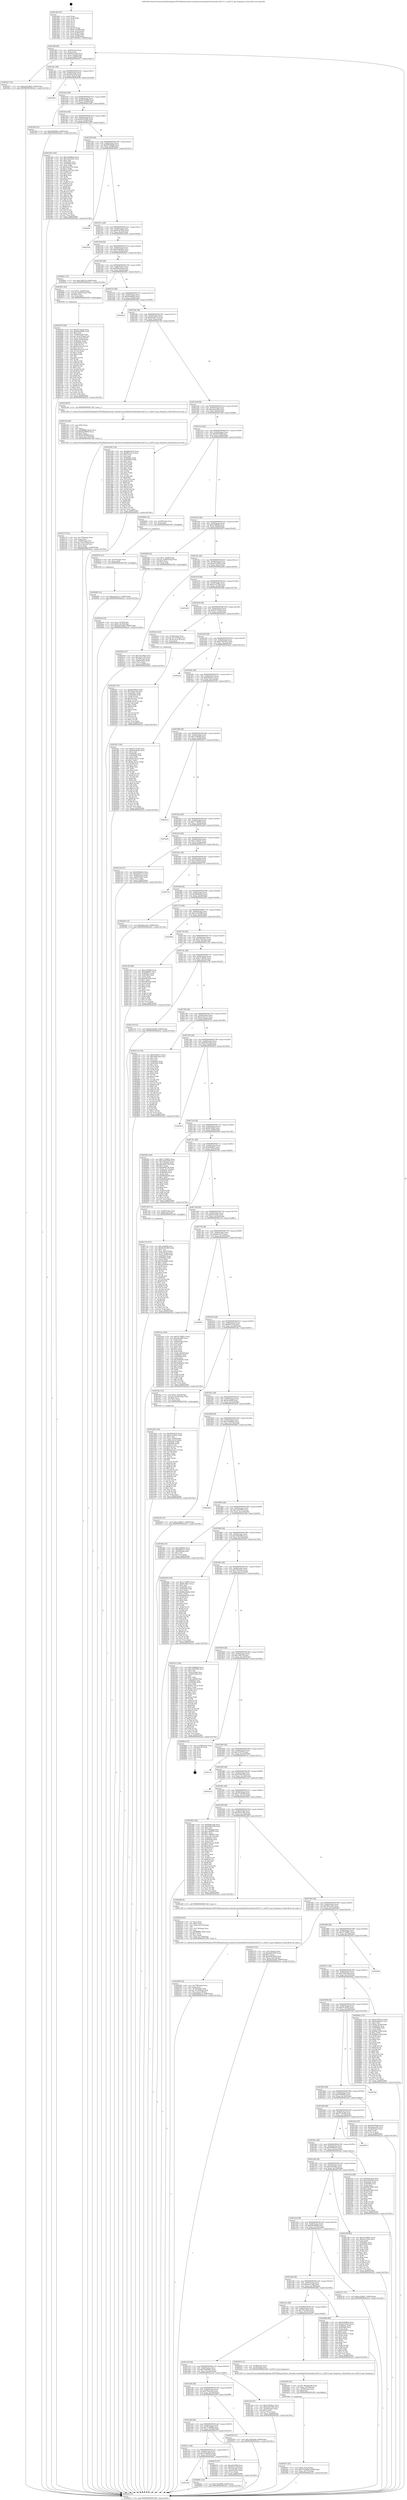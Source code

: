 digraph "0x401460" {
  label = "0x401460 (/mnt/c/Users/mathe/Desktop/tcc/POCII/binaries/extr_linuxdriversmediadvb-frontendscx24113.c_cx24113_get_frequency_Final-ollvm.out::main(0))"
  labelloc = "t"
  node[shape=record]

  Entry [label="",width=0.3,height=0.3,shape=circle,fillcolor=black,style=filled]
  "0x40148f" [label="{
     0x40148f [29]\l
     | [instrs]\l
     &nbsp;&nbsp;0x40148f \<+3\>: mov -0x80(%rbp),%eax\l
     &nbsp;&nbsp;0x401492 \<+2\>: mov %eax,%ecx\l
     &nbsp;&nbsp;0x401494 \<+6\>: sub $0x82831546,%ecx\l
     &nbsp;&nbsp;0x40149a \<+6\>: mov %eax,-0x84(%rbp)\l
     &nbsp;&nbsp;0x4014a0 \<+6\>: mov %ecx,-0x88(%rbp)\l
     &nbsp;&nbsp;0x4014a6 \<+6\>: je 0000000000402427 \<main+0xfc7\>\l
  }"]
  "0x402427" [label="{
     0x402427 [12]\l
     | [instrs]\l
     &nbsp;&nbsp;0x402427 \<+7\>: movl $0xad5100b0,-0x80(%rbp)\l
     &nbsp;&nbsp;0x40242e \<+5\>: jmp 0000000000402a3c \<main+0x15dc\>\l
  }"]
  "0x4014ac" [label="{
     0x4014ac [28]\l
     | [instrs]\l
     &nbsp;&nbsp;0x4014ac \<+5\>: jmp 00000000004014b1 \<main+0x51\>\l
     &nbsp;&nbsp;0x4014b1 \<+6\>: mov -0x84(%rbp),%eax\l
     &nbsp;&nbsp;0x4014b7 \<+5\>: sub $0x82fa7b16,%eax\l
     &nbsp;&nbsp;0x4014bc \<+6\>: mov %eax,-0x8c(%rbp)\l
     &nbsp;&nbsp;0x4014c2 \<+6\>: je 0000000000402936 \<main+0x14d6\>\l
  }"]
  Exit [label="",width=0.3,height=0.3,shape=circle,fillcolor=black,style=filled,peripheries=2]
  "0x402936" [label="{
     0x402936\l
  }", style=dashed]
  "0x4014c8" [label="{
     0x4014c8 [28]\l
     | [instrs]\l
     &nbsp;&nbsp;0x4014c8 \<+5\>: jmp 00000000004014cd \<main+0x6d\>\l
     &nbsp;&nbsp;0x4014cd \<+6\>: mov -0x84(%rbp),%eax\l
     &nbsp;&nbsp;0x4014d3 \<+5\>: sub $0x84343388,%eax\l
     &nbsp;&nbsp;0x4014d8 \<+6\>: mov %eax,-0x90(%rbp)\l
     &nbsp;&nbsp;0x4014de \<+6\>: je 0000000000401d0f \<main+0x8af\>\l
  }"]
  "0x402685" [label="{
     0x402685 [12]\l
     | [instrs]\l
     &nbsp;&nbsp;0x402685 \<+7\>: movl $0xea23a1c7,-0x80(%rbp)\l
     &nbsp;&nbsp;0x40268c \<+5\>: jmp 0000000000402a3c \<main+0x15dc\>\l
  }"]
  "0x401d0f" [label="{
     0x401d0f [12]\l
     | [instrs]\l
     &nbsp;&nbsp;0x401d0f \<+7\>: movl $0x450f9083,-0x80(%rbp)\l
     &nbsp;&nbsp;0x401d16 \<+5\>: jmp 0000000000402a3c \<main+0x15dc\>\l
  }"]
  "0x4014e4" [label="{
     0x4014e4 [28]\l
     | [instrs]\l
     &nbsp;&nbsp;0x4014e4 \<+5\>: jmp 00000000004014e9 \<main+0x89\>\l
     &nbsp;&nbsp;0x4014e9 \<+6\>: mov -0x84(%rbp),%eax\l
     &nbsp;&nbsp;0x4014ef \<+5\>: sub $0x85c93e80,%eax\l
     &nbsp;&nbsp;0x4014f4 \<+6\>: mov %eax,-0x94(%rbp)\l
     &nbsp;&nbsp;0x4014fa \<+6\>: je 0000000000401e82 \<main+0xa22\>\l
  }"]
  "0x402679" [label="{
     0x402679 [12]\l
     | [instrs]\l
     &nbsp;&nbsp;0x402679 \<+4\>: mov -0x70(%rbp),%rax\l
     &nbsp;&nbsp;0x40267d \<+3\>: mov %rax,%rdi\l
     &nbsp;&nbsp;0x402680 \<+5\>: call 0000000000401030 \<free@plt\>\l
     | [calls]\l
     &nbsp;&nbsp;0x401030 \{1\} (unknown)\l
  }"]
  "0x401e82" [label="{
     0x401e82 [144]\l
     | [instrs]\l
     &nbsp;&nbsp;0x401e82 \<+5\>: mov $0x10a686ab,%eax\l
     &nbsp;&nbsp;0x401e87 \<+5\>: mov $0x15b3a2ae,%ecx\l
     &nbsp;&nbsp;0x401e8c \<+2\>: mov $0x1,%dl\l
     &nbsp;&nbsp;0x401e8e \<+7\>: mov 0x40505c,%esi\l
     &nbsp;&nbsp;0x401e95 \<+7\>: mov 0x405060,%edi\l
     &nbsp;&nbsp;0x401e9c \<+3\>: mov %esi,%r8d\l
     &nbsp;&nbsp;0x401e9f \<+7\>: sub $0x5ac43793,%r8d\l
     &nbsp;&nbsp;0x401ea6 \<+4\>: sub $0x1,%r8d\l
     &nbsp;&nbsp;0x401eaa \<+7\>: add $0x5ac43793,%r8d\l
     &nbsp;&nbsp;0x401eb1 \<+4\>: imul %r8d,%esi\l
     &nbsp;&nbsp;0x401eb5 \<+3\>: and $0x1,%esi\l
     &nbsp;&nbsp;0x401eb8 \<+3\>: cmp $0x0,%esi\l
     &nbsp;&nbsp;0x401ebb \<+4\>: sete %r9b\l
     &nbsp;&nbsp;0x401ebf \<+3\>: cmp $0xa,%edi\l
     &nbsp;&nbsp;0x401ec2 \<+4\>: setl %r10b\l
     &nbsp;&nbsp;0x401ec6 \<+3\>: mov %r9b,%r11b\l
     &nbsp;&nbsp;0x401ec9 \<+4\>: xor $0xff,%r11b\l
     &nbsp;&nbsp;0x401ecd \<+3\>: mov %r10b,%bl\l
     &nbsp;&nbsp;0x401ed0 \<+3\>: xor $0xff,%bl\l
     &nbsp;&nbsp;0x401ed3 \<+3\>: xor $0x0,%dl\l
     &nbsp;&nbsp;0x401ed6 \<+3\>: mov %r11b,%r14b\l
     &nbsp;&nbsp;0x401ed9 \<+4\>: and $0x0,%r14b\l
     &nbsp;&nbsp;0x401edd \<+3\>: and %dl,%r9b\l
     &nbsp;&nbsp;0x401ee0 \<+3\>: mov %bl,%r15b\l
     &nbsp;&nbsp;0x401ee3 \<+4\>: and $0x0,%r15b\l
     &nbsp;&nbsp;0x401ee7 \<+3\>: and %dl,%r10b\l
     &nbsp;&nbsp;0x401eea \<+3\>: or %r9b,%r14b\l
     &nbsp;&nbsp;0x401eed \<+3\>: or %r10b,%r15b\l
     &nbsp;&nbsp;0x401ef0 \<+3\>: xor %r15b,%r14b\l
     &nbsp;&nbsp;0x401ef3 \<+3\>: or %bl,%r11b\l
     &nbsp;&nbsp;0x401ef6 \<+4\>: xor $0xff,%r11b\l
     &nbsp;&nbsp;0x401efa \<+3\>: or $0x0,%dl\l
     &nbsp;&nbsp;0x401efd \<+3\>: and %dl,%r11b\l
     &nbsp;&nbsp;0x401f00 \<+3\>: or %r11b,%r14b\l
     &nbsp;&nbsp;0x401f03 \<+4\>: test $0x1,%r14b\l
     &nbsp;&nbsp;0x401f07 \<+3\>: cmovne %ecx,%eax\l
     &nbsp;&nbsp;0x401f0a \<+3\>: mov %eax,-0x80(%rbp)\l
     &nbsp;&nbsp;0x401f0d \<+5\>: jmp 0000000000402a3c \<main+0x15dc\>\l
  }"]
  "0x401500" [label="{
     0x401500 [28]\l
     | [instrs]\l
     &nbsp;&nbsp;0x401500 \<+5\>: jmp 0000000000401505 \<main+0xa5\>\l
     &nbsp;&nbsp;0x401505 \<+6\>: mov -0x84(%rbp),%eax\l
     &nbsp;&nbsp;0x40150b \<+5\>: sub $0x865584d8,%eax\l
     &nbsp;&nbsp;0x401510 \<+6\>: mov %eax,-0x98(%rbp)\l
     &nbsp;&nbsp;0x401516 \<+6\>: je 0000000000402691 \<main+0x1231\>\l
  }"]
  "0x401ae8" [label="{
     0x401ae8\l
  }", style=dashed]
  "0x402691" [label="{
     0x402691\l
  }", style=dashed]
  "0x40151c" [label="{
     0x40151c [28]\l
     | [instrs]\l
     &nbsp;&nbsp;0x40151c \<+5\>: jmp 0000000000401521 \<main+0xc1\>\l
     &nbsp;&nbsp;0x401521 \<+6\>: mov -0x84(%rbp),%eax\l
     &nbsp;&nbsp;0x401527 \<+5\>: sub $0x91de7049,%eax\l
     &nbsp;&nbsp;0x40152c \<+6\>: mov %eax,-0x9c(%rbp)\l
     &nbsp;&nbsp;0x401532 \<+6\>: je 0000000000401b0d \<main+0x6ad\>\l
  }"]
  "0x402661" [label="{
     0x402661 [12]\l
     | [instrs]\l
     &nbsp;&nbsp;0x402661 \<+7\>: movl $0x75e2f898,-0x80(%rbp)\l
     &nbsp;&nbsp;0x402668 \<+5\>: jmp 0000000000402a3c \<main+0x15dc\>\l
  }"]
  "0x401b0d" [label="{
     0x401b0d\l
  }", style=dashed]
  "0x401538" [label="{
     0x401538 [28]\l
     | [instrs]\l
     &nbsp;&nbsp;0x401538 \<+5\>: jmp 000000000040153d \<main+0xdd\>\l
     &nbsp;&nbsp;0x40153d \<+6\>: mov -0x84(%rbp),%eax\l
     &nbsp;&nbsp;0x401543 \<+5\>: sub $0x942db20e,%eax\l
     &nbsp;&nbsp;0x401548 \<+6\>: mov %eax,-0xa0(%rbp)\l
     &nbsp;&nbsp;0x40154e \<+6\>: je 00000000004028e1 \<main+0x1481\>\l
  }"]
  "0x4024f7" [label="{
     0x4024f7 [97]\l
     | [instrs]\l
     &nbsp;&nbsp;0x4024f7 \<+5\>: mov $0x9cfbd6b4,%edx\l
     &nbsp;&nbsp;0x4024fc \<+5\>: mov $0x752aec5d,%esi\l
     &nbsp;&nbsp;0x402501 \<+8\>: mov 0x40505c,%r8d\l
     &nbsp;&nbsp;0x402509 \<+8\>: mov 0x405060,%r9d\l
     &nbsp;&nbsp;0x402511 \<+3\>: mov %r8d,%r10d\l
     &nbsp;&nbsp;0x402514 \<+7\>: add $0x9e12c01,%r10d\l
     &nbsp;&nbsp;0x40251b \<+4\>: sub $0x1,%r10d\l
     &nbsp;&nbsp;0x40251f \<+7\>: sub $0x9e12c01,%r10d\l
     &nbsp;&nbsp;0x402526 \<+4\>: imul %r10d,%r8d\l
     &nbsp;&nbsp;0x40252a \<+4\>: and $0x1,%r8d\l
     &nbsp;&nbsp;0x40252e \<+4\>: cmp $0x0,%r8d\l
     &nbsp;&nbsp;0x402532 \<+4\>: sete %r11b\l
     &nbsp;&nbsp;0x402536 \<+4\>: cmp $0xa,%r9d\l
     &nbsp;&nbsp;0x40253a \<+3\>: setl %bl\l
     &nbsp;&nbsp;0x40253d \<+3\>: mov %r11b,%r14b\l
     &nbsp;&nbsp;0x402540 \<+3\>: and %bl,%r14b\l
     &nbsp;&nbsp;0x402543 \<+3\>: xor %bl,%r11b\l
     &nbsp;&nbsp;0x402546 \<+3\>: or %r11b,%r14b\l
     &nbsp;&nbsp;0x402549 \<+4\>: test $0x1,%r14b\l
     &nbsp;&nbsp;0x40254d \<+3\>: cmovne %esi,%edx\l
     &nbsp;&nbsp;0x402550 \<+3\>: mov %edx,-0x80(%rbp)\l
     &nbsp;&nbsp;0x402553 \<+5\>: jmp 0000000000402a3c \<main+0x15dc\>\l
  }"]
  "0x4028e1" [label="{
     0x4028e1 [12]\l
     | [instrs]\l
     &nbsp;&nbsp;0x4028e1 \<+7\>: movl $0x1cfff118,-0x80(%rbp)\l
     &nbsp;&nbsp;0x4028e8 \<+5\>: jmp 0000000000402a3c \<main+0x15dc\>\l
  }"]
  "0x401554" [label="{
     0x401554 [28]\l
     | [instrs]\l
     &nbsp;&nbsp;0x401554 \<+5\>: jmp 0000000000401559 \<main+0xf9\>\l
     &nbsp;&nbsp;0x401559 \<+6\>: mov -0x84(%rbp),%eax\l
     &nbsp;&nbsp;0x40155f \<+5\>: sub $0x99bcb2da,%eax\l
     &nbsp;&nbsp;0x401564 \<+6\>: mov %eax,-0xa4(%rbp)\l
     &nbsp;&nbsp;0x40156a \<+6\>: je 0000000000402061 \<main+0xc01\>\l
  }"]
  "0x401acc" [label="{
     0x401acc [28]\l
     | [instrs]\l
     &nbsp;&nbsp;0x401acc \<+5\>: jmp 0000000000401ad1 \<main+0x671\>\l
     &nbsp;&nbsp;0x401ad1 \<+6\>: mov -0x84(%rbp),%eax\l
     &nbsp;&nbsp;0x401ad7 \<+5\>: sub $0x764abd36,%eax\l
     &nbsp;&nbsp;0x401adc \<+6\>: mov %eax,-0x16c(%rbp)\l
     &nbsp;&nbsp;0x401ae2 \<+6\>: je 0000000000402661 \<main+0x1201\>\l
  }"]
  "0x402061" [label="{
     0x402061 [23]\l
     | [instrs]\l
     &nbsp;&nbsp;0x402061 \<+7\>: movl $0x1,-0x60(%rbp)\l
     &nbsp;&nbsp;0x402068 \<+4\>: movslq -0x60(%rbp),%rax\l
     &nbsp;&nbsp;0x40206c \<+4\>: shl $0x2,%rax\l
     &nbsp;&nbsp;0x402070 \<+3\>: mov %rax,%rdi\l
     &nbsp;&nbsp;0x402073 \<+5\>: call 0000000000401050 \<malloc@plt\>\l
     | [calls]\l
     &nbsp;&nbsp;0x401050 \{1\} (unknown)\l
  }"]
  "0x401570" [label="{
     0x401570 [28]\l
     | [instrs]\l
     &nbsp;&nbsp;0x401570 \<+5\>: jmp 0000000000401575 \<main+0x115\>\l
     &nbsp;&nbsp;0x401575 \<+6\>: mov -0x84(%rbp),%eax\l
     &nbsp;&nbsp;0x40157b \<+5\>: sub $0x9cfbd6b4,%eax\l
     &nbsp;&nbsp;0x401580 \<+6\>: mov %eax,-0xa8(%rbp)\l
     &nbsp;&nbsp;0x401586 \<+6\>: je 00000000004029e4 \<main+0x1584\>\l
  }"]
  "0x402470" [label="{
     0x402470 [27]\l
     | [instrs]\l
     &nbsp;&nbsp;0x402470 \<+5\>: mov $0xab523ff4,%eax\l
     &nbsp;&nbsp;0x402475 \<+5\>: mov $0x6a511a0f,%ecx\l
     &nbsp;&nbsp;0x40247a \<+3\>: mov -0x7c(%rbp),%edx\l
     &nbsp;&nbsp;0x40247d \<+3\>: cmp -0x50(%rbp),%edx\l
     &nbsp;&nbsp;0x402480 \<+3\>: cmovl %ecx,%eax\l
     &nbsp;&nbsp;0x402483 \<+3\>: mov %eax,-0x80(%rbp)\l
     &nbsp;&nbsp;0x402486 \<+5\>: jmp 0000000000402a3c \<main+0x15dc\>\l
  }"]
  "0x4029e4" [label="{
     0x4029e4\l
  }", style=dashed]
  "0x40158c" [label="{
     0x40158c [28]\l
     | [instrs]\l
     &nbsp;&nbsp;0x40158c \<+5\>: jmp 0000000000401591 \<main+0x131\>\l
     &nbsp;&nbsp;0x401591 \<+6\>: mov -0x84(%rbp),%eax\l
     &nbsp;&nbsp;0x401597 \<+5\>: sub $0xa0a451c2,%eax\l
     &nbsp;&nbsp;0x40159c \<+6\>: mov %eax,-0xac(%rbp)\l
     &nbsp;&nbsp;0x4015a2 \<+6\>: je 0000000000402148 \<main+0xce8\>\l
  }"]
  "0x401ab0" [label="{
     0x401ab0 [28]\l
     | [instrs]\l
     &nbsp;&nbsp;0x401ab0 \<+5\>: jmp 0000000000401ab5 \<main+0x655\>\l
     &nbsp;&nbsp;0x401ab5 \<+6\>: mov -0x84(%rbp),%eax\l
     &nbsp;&nbsp;0x401abb \<+5\>: sub $0x75e2f898,%eax\l
     &nbsp;&nbsp;0x401ac0 \<+6\>: mov %eax,-0x168(%rbp)\l
     &nbsp;&nbsp;0x401ac6 \<+6\>: je 0000000000402470 \<main+0x1010\>\l
  }"]
  "0x402148" [label="{
     0x402148 [5]\l
     | [instrs]\l
     &nbsp;&nbsp;0x402148 \<+5\>: call 0000000000401160 \<next_i\>\l
     | [calls]\l
     &nbsp;&nbsp;0x401160 \{1\} (/mnt/c/Users/mathe/Desktop/tcc/POCII/binaries/extr_linuxdriversmediadvb-frontendscx24113.c_cx24113_get_frequency_Final-ollvm.out::next_i)\l
  }"]
  "0x4015a8" [label="{
     0x4015a8 [28]\l
     | [instrs]\l
     &nbsp;&nbsp;0x4015a8 \<+5\>: jmp 00000000004015ad \<main+0x14d\>\l
     &nbsp;&nbsp;0x4015ad \<+6\>: mov -0x84(%rbp),%eax\l
     &nbsp;&nbsp;0x4015b3 \<+5\>: sub $0xa4dacd42,%eax\l
     &nbsp;&nbsp;0x4015b8 \<+6\>: mov %eax,-0xb0(%rbp)\l
     &nbsp;&nbsp;0x4015be \<+6\>: je 0000000000401d36 \<main+0x8d6\>\l
  }"]
  "0x402558" [label="{
     0x402558 [12]\l
     | [instrs]\l
     &nbsp;&nbsp;0x402558 \<+7\>: movl $0x1540c844,-0x80(%rbp)\l
     &nbsp;&nbsp;0x40255f \<+5\>: jmp 0000000000402a3c \<main+0x15dc\>\l
  }"]
  "0x401d36" [label="{
     0x401d36 [134]\l
     | [instrs]\l
     &nbsp;&nbsp;0x401d36 \<+5\>: mov $0x82fa7b16,%eax\l
     &nbsp;&nbsp;0x401d3b \<+5\>: mov $0xffb37214,%ecx\l
     &nbsp;&nbsp;0x401d40 \<+2\>: mov $0x1,%dl\l
     &nbsp;&nbsp;0x401d42 \<+2\>: xor %esi,%esi\l
     &nbsp;&nbsp;0x401d44 \<+7\>: mov 0x40505c,%edi\l
     &nbsp;&nbsp;0x401d4b \<+8\>: mov 0x405060,%r8d\l
     &nbsp;&nbsp;0x401d53 \<+3\>: sub $0x1,%esi\l
     &nbsp;&nbsp;0x401d56 \<+3\>: mov %edi,%r9d\l
     &nbsp;&nbsp;0x401d59 \<+3\>: add %esi,%r9d\l
     &nbsp;&nbsp;0x401d5c \<+4\>: imul %r9d,%edi\l
     &nbsp;&nbsp;0x401d60 \<+3\>: and $0x1,%edi\l
     &nbsp;&nbsp;0x401d63 \<+3\>: cmp $0x0,%edi\l
     &nbsp;&nbsp;0x401d66 \<+4\>: sete %r10b\l
     &nbsp;&nbsp;0x401d6a \<+4\>: cmp $0xa,%r8d\l
     &nbsp;&nbsp;0x401d6e \<+4\>: setl %r11b\l
     &nbsp;&nbsp;0x401d72 \<+3\>: mov %r10b,%bl\l
     &nbsp;&nbsp;0x401d75 \<+3\>: xor $0xff,%bl\l
     &nbsp;&nbsp;0x401d78 \<+3\>: mov %r11b,%r14b\l
     &nbsp;&nbsp;0x401d7b \<+4\>: xor $0xff,%r14b\l
     &nbsp;&nbsp;0x401d7f \<+3\>: xor $0x0,%dl\l
     &nbsp;&nbsp;0x401d82 \<+3\>: mov %bl,%r15b\l
     &nbsp;&nbsp;0x401d85 \<+4\>: and $0x0,%r15b\l
     &nbsp;&nbsp;0x401d89 \<+3\>: and %dl,%r10b\l
     &nbsp;&nbsp;0x401d8c \<+3\>: mov %r14b,%r12b\l
     &nbsp;&nbsp;0x401d8f \<+4\>: and $0x0,%r12b\l
     &nbsp;&nbsp;0x401d93 \<+3\>: and %dl,%r11b\l
     &nbsp;&nbsp;0x401d96 \<+3\>: or %r10b,%r15b\l
     &nbsp;&nbsp;0x401d99 \<+3\>: or %r11b,%r12b\l
     &nbsp;&nbsp;0x401d9c \<+3\>: xor %r12b,%r15b\l
     &nbsp;&nbsp;0x401d9f \<+3\>: or %r14b,%bl\l
     &nbsp;&nbsp;0x401da2 \<+3\>: xor $0xff,%bl\l
     &nbsp;&nbsp;0x401da5 \<+3\>: or $0x0,%dl\l
     &nbsp;&nbsp;0x401da8 \<+2\>: and %dl,%bl\l
     &nbsp;&nbsp;0x401daa \<+3\>: or %bl,%r15b\l
     &nbsp;&nbsp;0x401dad \<+4\>: test $0x1,%r15b\l
     &nbsp;&nbsp;0x401db1 \<+3\>: cmovne %ecx,%eax\l
     &nbsp;&nbsp;0x401db4 \<+3\>: mov %eax,-0x80(%rbp)\l
     &nbsp;&nbsp;0x401db7 \<+5\>: jmp 0000000000402a3c \<main+0x15dc\>\l
  }"]
  "0x4015c4" [label="{
     0x4015c4 [28]\l
     | [instrs]\l
     &nbsp;&nbsp;0x4015c4 \<+5\>: jmp 00000000004015c9 \<main+0x169\>\l
     &nbsp;&nbsp;0x4015c9 \<+6\>: mov -0x84(%rbp),%eax\l
     &nbsp;&nbsp;0x4015cf \<+5\>: sub $0xab523ff4,%eax\l
     &nbsp;&nbsp;0x4015d4 \<+6\>: mov %eax,-0xb4(%rbp)\l
     &nbsp;&nbsp;0x4015da \<+6\>: je 000000000040266d \<main+0x120d\>\l
  }"]
  "0x402457" [label="{
     0x402457 [25]\l
     | [instrs]\l
     &nbsp;&nbsp;0x402457 \<+7\>: movl $0x0,-0x7c(%rbp)\l
     &nbsp;&nbsp;0x40245e \<+7\>: movl $0x75e2f898,-0x80(%rbp)\l
     &nbsp;&nbsp;0x402465 \<+6\>: mov %eax,-0x17c(%rbp)\l
     &nbsp;&nbsp;0x40246b \<+5\>: jmp 0000000000402a3c \<main+0x15dc\>\l
  }"]
  "0x40266d" [label="{
     0x40266d [12]\l
     | [instrs]\l
     &nbsp;&nbsp;0x40266d \<+4\>: mov -0x58(%rbp),%rax\l
     &nbsp;&nbsp;0x402671 \<+3\>: mov %rax,%rdi\l
     &nbsp;&nbsp;0x402674 \<+5\>: call 0000000000401030 \<free@plt\>\l
     | [calls]\l
     &nbsp;&nbsp;0x401030 \{1\} (unknown)\l
  }"]
  "0x4015e0" [label="{
     0x4015e0 [28]\l
     | [instrs]\l
     &nbsp;&nbsp;0x4015e0 \<+5\>: jmp 00000000004015e5 \<main+0x185\>\l
     &nbsp;&nbsp;0x4015e5 \<+6\>: mov -0x84(%rbp),%eax\l
     &nbsp;&nbsp;0x4015eb \<+5\>: sub $0xac6ffb5b,%eax\l
     &nbsp;&nbsp;0x4015f0 \<+6\>: mov %eax,-0xb8(%rbp)\l
     &nbsp;&nbsp;0x4015f6 \<+6\>: je 000000000040228f \<main+0xe2f\>\l
  }"]
  "0x402440" [label="{
     0x402440 [23]\l
     | [instrs]\l
     &nbsp;&nbsp;0x402440 \<+10\>: movabs $0x4030b6,%rdi\l
     &nbsp;&nbsp;0x40244a \<+3\>: mov %eax,-0x78(%rbp)\l
     &nbsp;&nbsp;0x40244d \<+3\>: mov -0x78(%rbp),%esi\l
     &nbsp;&nbsp;0x402450 \<+2\>: mov $0x0,%al\l
     &nbsp;&nbsp;0x402452 \<+5\>: call 0000000000401040 \<printf@plt\>\l
     | [calls]\l
     &nbsp;&nbsp;0x401040 \{1\} (unknown)\l
  }"]
  "0x40228f" [label="{
     0x40228f [23]\l
     | [instrs]\l
     &nbsp;&nbsp;0x40228f \<+7\>: movl $0x1,-0x68(%rbp)\l
     &nbsp;&nbsp;0x402296 \<+4\>: movslq -0x68(%rbp),%rax\l
     &nbsp;&nbsp;0x40229a \<+4\>: shl $0x2,%rax\l
     &nbsp;&nbsp;0x40229e \<+3\>: mov %rax,%rdi\l
     &nbsp;&nbsp;0x4022a1 \<+5\>: call 0000000000401050 \<malloc@plt\>\l
     | [calls]\l
     &nbsp;&nbsp;0x401050 \{1\} (unknown)\l
  }"]
  "0x4015fc" [label="{
     0x4015fc [28]\l
     | [instrs]\l
     &nbsp;&nbsp;0x4015fc \<+5\>: jmp 0000000000401601 \<main+0x1a1\>\l
     &nbsp;&nbsp;0x401601 \<+6\>: mov -0x84(%rbp),%eax\l
     &nbsp;&nbsp;0x401607 \<+5\>: sub $0xad5100b0,%eax\l
     &nbsp;&nbsp;0x40160c \<+6\>: mov %eax,-0xbc(%rbp)\l
     &nbsp;&nbsp;0x401612 \<+6\>: je 00000000004022bd \<main+0xe5d\>\l
  }"]
  "0x402309" [label="{
     0x402309 [33]\l
     | [instrs]\l
     &nbsp;&nbsp;0x402309 \<+6\>: mov -0x178(%rbp),%ecx\l
     &nbsp;&nbsp;0x40230f \<+3\>: imul %eax,%ecx\l
     &nbsp;&nbsp;0x402312 \<+4\>: mov -0x70(%rbp),%rdi\l
     &nbsp;&nbsp;0x402316 \<+4\>: movslq -0x74(%rbp),%r8\l
     &nbsp;&nbsp;0x40231a \<+4\>: mov %ecx,(%rdi,%r8,4)\l
     &nbsp;&nbsp;0x40231e \<+7\>: movl $0x56f0bac5,-0x80(%rbp)\l
     &nbsp;&nbsp;0x402325 \<+5\>: jmp 0000000000402a3c \<main+0x15dc\>\l
  }"]
  "0x4022bd" [label="{
     0x4022bd [27]\l
     | [instrs]\l
     &nbsp;&nbsp;0x4022bd \<+5\>: mov $0x743c28e6,%eax\l
     &nbsp;&nbsp;0x4022c2 \<+5\>: mov $0x2b51cc92,%ecx\l
     &nbsp;&nbsp;0x4022c7 \<+3\>: mov -0x74(%rbp),%edx\l
     &nbsp;&nbsp;0x4022ca \<+3\>: cmp -0x68(%rbp),%edx\l
     &nbsp;&nbsp;0x4022cd \<+3\>: cmovl %ecx,%eax\l
     &nbsp;&nbsp;0x4022d0 \<+3\>: mov %eax,-0x80(%rbp)\l
     &nbsp;&nbsp;0x4022d3 \<+5\>: jmp 0000000000402a3c \<main+0x15dc\>\l
  }"]
  "0x401618" [label="{
     0x401618 [28]\l
     | [instrs]\l
     &nbsp;&nbsp;0x401618 \<+5\>: jmp 000000000040161d \<main+0x1bd\>\l
     &nbsp;&nbsp;0x40161d \<+6\>: mov -0x84(%rbp),%eax\l
     &nbsp;&nbsp;0x401623 \<+5\>: sub $0xae12728a,%eax\l
     &nbsp;&nbsp;0x401628 \<+6\>: mov %eax,-0xc0(%rbp)\l
     &nbsp;&nbsp;0x40162e \<+6\>: je 0000000000401b9d \<main+0x73d\>\l
  }"]
  "0x4022dd" [label="{
     0x4022dd [44]\l
     | [instrs]\l
     &nbsp;&nbsp;0x4022dd \<+2\>: xor %ecx,%ecx\l
     &nbsp;&nbsp;0x4022df \<+5\>: mov $0x2,%edx\l
     &nbsp;&nbsp;0x4022e4 \<+6\>: mov %edx,-0x174(%rbp)\l
     &nbsp;&nbsp;0x4022ea \<+1\>: cltd\l
     &nbsp;&nbsp;0x4022eb \<+6\>: mov -0x174(%rbp),%esi\l
     &nbsp;&nbsp;0x4022f1 \<+2\>: idiv %esi\l
     &nbsp;&nbsp;0x4022f3 \<+6\>: imul $0xfffffffe,%edx,%edx\l
     &nbsp;&nbsp;0x4022f9 \<+3\>: sub $0x1,%ecx\l
     &nbsp;&nbsp;0x4022fc \<+2\>: sub %ecx,%edx\l
     &nbsp;&nbsp;0x4022fe \<+6\>: mov %edx,-0x178(%rbp)\l
     &nbsp;&nbsp;0x402304 \<+5\>: call 0000000000401160 \<next_i\>\l
     | [calls]\l
     &nbsp;&nbsp;0x401160 \{1\} (/mnt/c/Users/mathe/Desktop/tcc/POCII/binaries/extr_linuxdriversmediadvb-frontendscx24113.c_cx24113_get_frequency_Final-ollvm.out::next_i)\l
  }"]
  "0x401b9d" [label="{
     0x401b9d\l
  }", style=dashed]
  "0x401634" [label="{
     0x401634 [28]\l
     | [instrs]\l
     &nbsp;&nbsp;0x401634 \<+5\>: jmp 0000000000401639 \<main+0x1d9\>\l
     &nbsp;&nbsp;0x401639 \<+6\>: mov -0x84(%rbp),%eax\l
     &nbsp;&nbsp;0x40163f \<+5\>: sub $0xb2115ba4,%eax\l
     &nbsp;&nbsp;0x401644 \<+6\>: mov %eax,-0xc4(%rbp)\l
     &nbsp;&nbsp;0x40164a \<+6\>: je 00000000004024e3 \<main+0x1083\>\l
  }"]
  "0x4022a6" [label="{
     0x4022a6 [23]\l
     | [instrs]\l
     &nbsp;&nbsp;0x4022a6 \<+4\>: mov %rax,-0x70(%rbp)\l
     &nbsp;&nbsp;0x4022aa \<+7\>: movl $0x0,-0x74(%rbp)\l
     &nbsp;&nbsp;0x4022b1 \<+7\>: movl $0xad5100b0,-0x80(%rbp)\l
     &nbsp;&nbsp;0x4022b8 \<+5\>: jmp 0000000000402a3c \<main+0x15dc\>\l
  }"]
  "0x4024e3" [label="{
     0x4024e3 [20]\l
     | [instrs]\l
     &nbsp;&nbsp;0x4024e3 \<+4\>: mov -0x58(%rbp),%rax\l
     &nbsp;&nbsp;0x4024e7 \<+4\>: movslq -0x7c(%rbp),%rcx\l
     &nbsp;&nbsp;0x4024eb \<+4\>: mov (%rax,%rcx,8),%rax\l
     &nbsp;&nbsp;0x4024ef \<+3\>: mov %rax,%rdi\l
     &nbsp;&nbsp;0x4024f2 \<+5\>: call 0000000000401030 \<free@plt\>\l
     | [calls]\l
     &nbsp;&nbsp;0x401030 \{1\} (unknown)\l
  }"]
  "0x401650" [label="{
     0x401650 [28]\l
     | [instrs]\l
     &nbsp;&nbsp;0x401650 \<+5\>: jmp 0000000000401655 \<main+0x1f5\>\l
     &nbsp;&nbsp;0x401655 \<+6\>: mov -0x84(%rbp),%eax\l
     &nbsp;&nbsp;0x40165b \<+5\>: sub $0xb7091613,%eax\l
     &nbsp;&nbsp;0x401660 \<+6\>: mov %eax,-0xc8(%rbp)\l
     &nbsp;&nbsp;0x401666 \<+6\>: je 0000000000402a2e \<main+0x15ce\>\l
  }"]
  "0x402175" [label="{
     0x402175 [35]\l
     | [instrs]\l
     &nbsp;&nbsp;0x402175 \<+6\>: mov -0x170(%rbp),%ecx\l
     &nbsp;&nbsp;0x40217b \<+3\>: imul %eax,%ecx\l
     &nbsp;&nbsp;0x40217e \<+4\>: mov -0x58(%rbp),%rsi\l
     &nbsp;&nbsp;0x402182 \<+4\>: movslq -0x5c(%rbp),%rdi\l
     &nbsp;&nbsp;0x402186 \<+4\>: mov (%rsi,%rdi,8),%rsi\l
     &nbsp;&nbsp;0x40218a \<+2\>: mov %ecx,(%rsi)\l
     &nbsp;&nbsp;0x40218c \<+7\>: movl $0x5ad70fac,-0x80(%rbp)\l
     &nbsp;&nbsp;0x402193 \<+5\>: jmp 0000000000402a3c \<main+0x15dc\>\l
  }"]
  "0x402a2e" [label="{
     0x402a2e\l
  }", style=dashed]
  "0x40166c" [label="{
     0x40166c [28]\l
     | [instrs]\l
     &nbsp;&nbsp;0x40166c \<+5\>: jmp 0000000000401671 \<main+0x211\>\l
     &nbsp;&nbsp;0x401671 \<+6\>: mov -0x84(%rbp),%eax\l
     &nbsp;&nbsp;0x401677 \<+5\>: sub $0xbefb22cc,%eax\l
     &nbsp;&nbsp;0x40167c \<+6\>: mov %eax,-0xcc(%rbp)\l
     &nbsp;&nbsp;0x401682 \<+6\>: je 0000000000401fd1 \<main+0xb71\>\l
  }"]
  "0x40214d" [label="{
     0x40214d [40]\l
     | [instrs]\l
     &nbsp;&nbsp;0x40214d \<+5\>: mov $0x2,%ecx\l
     &nbsp;&nbsp;0x402152 \<+1\>: cltd\l
     &nbsp;&nbsp;0x402153 \<+2\>: idiv %ecx\l
     &nbsp;&nbsp;0x402155 \<+6\>: imul $0xfffffffe,%edx,%ecx\l
     &nbsp;&nbsp;0x40215b \<+6\>: sub $0x62a0069d,%ecx\l
     &nbsp;&nbsp;0x402161 \<+3\>: add $0x1,%ecx\l
     &nbsp;&nbsp;0x402164 \<+6\>: add $0x62a0069d,%ecx\l
     &nbsp;&nbsp;0x40216a \<+6\>: mov %ecx,-0x170(%rbp)\l
     &nbsp;&nbsp;0x402170 \<+5\>: call 0000000000401160 \<next_i\>\l
     | [calls]\l
     &nbsp;&nbsp;0x401160 \{1\} (/mnt/c/Users/mathe/Desktop/tcc/POCII/binaries/extr_linuxdriversmediadvb-frontendscx24113.c_cx24113_get_frequency_Final-ollvm.out::next_i)\l
  }"]
  "0x401fd1" [label="{
     0x401fd1 [144]\l
     | [instrs]\l
     &nbsp;&nbsp;0x401fd1 \<+5\>: mov $0x477c0c26,%eax\l
     &nbsp;&nbsp;0x401fd6 \<+5\>: mov $0x99bcb2da,%ecx\l
     &nbsp;&nbsp;0x401fdb \<+2\>: mov $0x1,%dl\l
     &nbsp;&nbsp;0x401fdd \<+7\>: mov 0x40505c,%esi\l
     &nbsp;&nbsp;0x401fe4 \<+7\>: mov 0x405060,%edi\l
     &nbsp;&nbsp;0x401feb \<+3\>: mov %esi,%r8d\l
     &nbsp;&nbsp;0x401fee \<+7\>: add $0x9ec5ecd1,%r8d\l
     &nbsp;&nbsp;0x401ff5 \<+4\>: sub $0x1,%r8d\l
     &nbsp;&nbsp;0x401ff9 \<+7\>: sub $0x9ec5ecd1,%r8d\l
     &nbsp;&nbsp;0x402000 \<+4\>: imul %r8d,%esi\l
     &nbsp;&nbsp;0x402004 \<+3\>: and $0x1,%esi\l
     &nbsp;&nbsp;0x402007 \<+3\>: cmp $0x0,%esi\l
     &nbsp;&nbsp;0x40200a \<+4\>: sete %r9b\l
     &nbsp;&nbsp;0x40200e \<+3\>: cmp $0xa,%edi\l
     &nbsp;&nbsp;0x402011 \<+4\>: setl %r10b\l
     &nbsp;&nbsp;0x402015 \<+3\>: mov %r9b,%r11b\l
     &nbsp;&nbsp;0x402018 \<+4\>: xor $0xff,%r11b\l
     &nbsp;&nbsp;0x40201c \<+3\>: mov %r10b,%bl\l
     &nbsp;&nbsp;0x40201f \<+3\>: xor $0xff,%bl\l
     &nbsp;&nbsp;0x402022 \<+3\>: xor $0x0,%dl\l
     &nbsp;&nbsp;0x402025 \<+3\>: mov %r11b,%r14b\l
     &nbsp;&nbsp;0x402028 \<+4\>: and $0x0,%r14b\l
     &nbsp;&nbsp;0x40202c \<+3\>: and %dl,%r9b\l
     &nbsp;&nbsp;0x40202f \<+3\>: mov %bl,%r15b\l
     &nbsp;&nbsp;0x402032 \<+4\>: and $0x0,%r15b\l
     &nbsp;&nbsp;0x402036 \<+3\>: and %dl,%r10b\l
     &nbsp;&nbsp;0x402039 \<+3\>: or %r9b,%r14b\l
     &nbsp;&nbsp;0x40203c \<+3\>: or %r10b,%r15b\l
     &nbsp;&nbsp;0x40203f \<+3\>: xor %r15b,%r14b\l
     &nbsp;&nbsp;0x402042 \<+3\>: or %bl,%r11b\l
     &nbsp;&nbsp;0x402045 \<+4\>: xor $0xff,%r11b\l
     &nbsp;&nbsp;0x402049 \<+3\>: or $0x0,%dl\l
     &nbsp;&nbsp;0x40204c \<+3\>: and %dl,%r11b\l
     &nbsp;&nbsp;0x40204f \<+3\>: or %r11b,%r14b\l
     &nbsp;&nbsp;0x402052 \<+4\>: test $0x1,%r14b\l
     &nbsp;&nbsp;0x402056 \<+3\>: cmovne %ecx,%eax\l
     &nbsp;&nbsp;0x402059 \<+3\>: mov %eax,-0x80(%rbp)\l
     &nbsp;&nbsp;0x40205c \<+5\>: jmp 0000000000402a3c \<main+0x15dc\>\l
  }"]
  "0x401688" [label="{
     0x401688 [28]\l
     | [instrs]\l
     &nbsp;&nbsp;0x401688 \<+5\>: jmp 000000000040168d \<main+0x22d\>\l
     &nbsp;&nbsp;0x40168d \<+6\>: mov -0x84(%rbp),%eax\l
     &nbsp;&nbsp;0x401693 \<+5\>: sub $0xc334f2f0,%eax\l
     &nbsp;&nbsp;0x401698 \<+6\>: mov %eax,-0xd0(%rbp)\l
     &nbsp;&nbsp;0x40169e \<+6\>: je 000000000040291a \<main+0x14ba\>\l
  }"]
  "0x402078" [label="{
     0x402078 [169]\l
     | [instrs]\l
     &nbsp;&nbsp;0x402078 \<+5\>: mov $0x477c0c26,%ecx\l
     &nbsp;&nbsp;0x40207d \<+5\>: mov $0x68e058d4,%edx\l
     &nbsp;&nbsp;0x402082 \<+3\>: mov $0x1,%sil\l
     &nbsp;&nbsp;0x402085 \<+4\>: mov -0x58(%rbp),%rdi\l
     &nbsp;&nbsp;0x402089 \<+4\>: movslq -0x5c(%rbp),%r8\l
     &nbsp;&nbsp;0x40208d \<+4\>: mov %rax,(%rdi,%r8,8)\l
     &nbsp;&nbsp;0x402091 \<+7\>: movl $0x0,-0x64(%rbp)\l
     &nbsp;&nbsp;0x402098 \<+8\>: mov 0x40505c,%r9d\l
     &nbsp;&nbsp;0x4020a0 \<+8\>: mov 0x405060,%r10d\l
     &nbsp;&nbsp;0x4020a8 \<+3\>: mov %r9d,%r11d\l
     &nbsp;&nbsp;0x4020ab \<+7\>: sub $0x8cf12c6,%r11d\l
     &nbsp;&nbsp;0x4020b2 \<+4\>: sub $0x1,%r11d\l
     &nbsp;&nbsp;0x4020b6 \<+7\>: add $0x8cf12c6,%r11d\l
     &nbsp;&nbsp;0x4020bd \<+4\>: imul %r11d,%r9d\l
     &nbsp;&nbsp;0x4020c1 \<+4\>: and $0x1,%r9d\l
     &nbsp;&nbsp;0x4020c5 \<+4\>: cmp $0x0,%r9d\l
     &nbsp;&nbsp;0x4020c9 \<+3\>: sete %bl\l
     &nbsp;&nbsp;0x4020cc \<+4\>: cmp $0xa,%r10d\l
     &nbsp;&nbsp;0x4020d0 \<+4\>: setl %r14b\l
     &nbsp;&nbsp;0x4020d4 \<+3\>: mov %bl,%r15b\l
     &nbsp;&nbsp;0x4020d7 \<+4\>: xor $0xff,%r15b\l
     &nbsp;&nbsp;0x4020db \<+3\>: mov %r14b,%r12b\l
     &nbsp;&nbsp;0x4020de \<+4\>: xor $0xff,%r12b\l
     &nbsp;&nbsp;0x4020e2 \<+4\>: xor $0x1,%sil\l
     &nbsp;&nbsp;0x4020e6 \<+3\>: mov %r15b,%r13b\l
     &nbsp;&nbsp;0x4020e9 \<+4\>: and $0xff,%r13b\l
     &nbsp;&nbsp;0x4020ed \<+3\>: and %sil,%bl\l
     &nbsp;&nbsp;0x4020f0 \<+3\>: mov %r12b,%al\l
     &nbsp;&nbsp;0x4020f3 \<+2\>: and $0xff,%al\l
     &nbsp;&nbsp;0x4020f5 \<+3\>: and %sil,%r14b\l
     &nbsp;&nbsp;0x4020f8 \<+3\>: or %bl,%r13b\l
     &nbsp;&nbsp;0x4020fb \<+3\>: or %r14b,%al\l
     &nbsp;&nbsp;0x4020fe \<+3\>: xor %al,%r13b\l
     &nbsp;&nbsp;0x402101 \<+3\>: or %r12b,%r15b\l
     &nbsp;&nbsp;0x402104 \<+4\>: xor $0xff,%r15b\l
     &nbsp;&nbsp;0x402108 \<+4\>: or $0x1,%sil\l
     &nbsp;&nbsp;0x40210c \<+3\>: and %sil,%r15b\l
     &nbsp;&nbsp;0x40210f \<+3\>: or %r15b,%r13b\l
     &nbsp;&nbsp;0x402112 \<+4\>: test $0x1,%r13b\l
     &nbsp;&nbsp;0x402116 \<+3\>: cmovne %edx,%ecx\l
     &nbsp;&nbsp;0x402119 \<+3\>: mov %ecx,-0x80(%rbp)\l
     &nbsp;&nbsp;0x40211c \<+5\>: jmp 0000000000402a3c \<main+0x15dc\>\l
  }"]
  "0x40291a" [label="{
     0x40291a\l
  }", style=dashed]
  "0x4016a4" [label="{
     0x4016a4 [28]\l
     | [instrs]\l
     &nbsp;&nbsp;0x4016a4 \<+5\>: jmp 00000000004016a9 \<main+0x249\>\l
     &nbsp;&nbsp;0x4016a9 \<+6\>: mov -0x84(%rbp),%eax\l
     &nbsp;&nbsp;0x4016af \<+5\>: sub $0xc7158852,%eax\l
     &nbsp;&nbsp;0x4016b4 \<+6\>: mov %eax,-0xd4(%rbp)\l
     &nbsp;&nbsp;0x4016ba \<+6\>: je 0000000000402a04 \<main+0x15a4\>\l
  }"]
  "0x401dd3" [label="{
     0x401dd3 [163]\l
     | [instrs]\l
     &nbsp;&nbsp;0x401dd3 \<+5\>: mov $0x82fa7b16,%ecx\l
     &nbsp;&nbsp;0x401dd8 \<+5\>: mov $0xe1cb830c,%edx\l
     &nbsp;&nbsp;0x401ddd \<+3\>: mov $0x1,%sil\l
     &nbsp;&nbsp;0x401de0 \<+4\>: mov %rax,-0x58(%rbp)\l
     &nbsp;&nbsp;0x401de4 \<+7\>: movl $0x0,-0x5c(%rbp)\l
     &nbsp;&nbsp;0x401deb \<+8\>: mov 0x40505c,%r8d\l
     &nbsp;&nbsp;0x401df3 \<+8\>: mov 0x405060,%r9d\l
     &nbsp;&nbsp;0x401dfb \<+3\>: mov %r8d,%r10d\l
     &nbsp;&nbsp;0x401dfe \<+7\>: sub $0x9cd1aec7,%r10d\l
     &nbsp;&nbsp;0x401e05 \<+4\>: sub $0x1,%r10d\l
     &nbsp;&nbsp;0x401e09 \<+7\>: add $0x9cd1aec7,%r10d\l
     &nbsp;&nbsp;0x401e10 \<+4\>: imul %r10d,%r8d\l
     &nbsp;&nbsp;0x401e14 \<+4\>: and $0x1,%r8d\l
     &nbsp;&nbsp;0x401e18 \<+4\>: cmp $0x0,%r8d\l
     &nbsp;&nbsp;0x401e1c \<+4\>: sete %r11b\l
     &nbsp;&nbsp;0x401e20 \<+4\>: cmp $0xa,%r9d\l
     &nbsp;&nbsp;0x401e24 \<+3\>: setl %bl\l
     &nbsp;&nbsp;0x401e27 \<+3\>: mov %r11b,%r14b\l
     &nbsp;&nbsp;0x401e2a \<+4\>: xor $0xff,%r14b\l
     &nbsp;&nbsp;0x401e2e \<+3\>: mov %bl,%r15b\l
     &nbsp;&nbsp;0x401e31 \<+4\>: xor $0xff,%r15b\l
     &nbsp;&nbsp;0x401e35 \<+4\>: xor $0x1,%sil\l
     &nbsp;&nbsp;0x401e39 \<+3\>: mov %r14b,%r12b\l
     &nbsp;&nbsp;0x401e3c \<+4\>: and $0xff,%r12b\l
     &nbsp;&nbsp;0x401e40 \<+3\>: and %sil,%r11b\l
     &nbsp;&nbsp;0x401e43 \<+3\>: mov %r15b,%r13b\l
     &nbsp;&nbsp;0x401e46 \<+4\>: and $0xff,%r13b\l
     &nbsp;&nbsp;0x401e4a \<+3\>: and %sil,%bl\l
     &nbsp;&nbsp;0x401e4d \<+3\>: or %r11b,%r12b\l
     &nbsp;&nbsp;0x401e50 \<+3\>: or %bl,%r13b\l
     &nbsp;&nbsp;0x401e53 \<+3\>: xor %r13b,%r12b\l
     &nbsp;&nbsp;0x401e56 \<+3\>: or %r15b,%r14b\l
     &nbsp;&nbsp;0x401e59 \<+4\>: xor $0xff,%r14b\l
     &nbsp;&nbsp;0x401e5d \<+4\>: or $0x1,%sil\l
     &nbsp;&nbsp;0x401e61 \<+3\>: and %sil,%r14b\l
     &nbsp;&nbsp;0x401e64 \<+3\>: or %r14b,%r12b\l
     &nbsp;&nbsp;0x401e67 \<+4\>: test $0x1,%r12b\l
     &nbsp;&nbsp;0x401e6b \<+3\>: cmovne %edx,%ecx\l
     &nbsp;&nbsp;0x401e6e \<+3\>: mov %ecx,-0x80(%rbp)\l
     &nbsp;&nbsp;0x401e71 \<+5\>: jmp 0000000000402a3c \<main+0x15dc\>\l
  }"]
  "0x402a04" [label="{
     0x402a04\l
  }", style=dashed]
  "0x4016c0" [label="{
     0x4016c0 [28]\l
     | [instrs]\l
     &nbsp;&nbsp;0x4016c0 \<+5\>: jmp 00000000004016c5 \<main+0x265\>\l
     &nbsp;&nbsp;0x4016c5 \<+6\>: mov -0x84(%rbp),%eax\l
     &nbsp;&nbsp;0x4016cb \<+5\>: sub $0xcc228ee7,%eax\l
     &nbsp;&nbsp;0x4016d0 \<+6\>: mov %eax,-0xd8(%rbp)\l
     &nbsp;&nbsp;0x4016d6 \<+6\>: je 000000000040212d \<main+0xccd\>\l
  }"]
  "0x401c72" [label="{
     0x401c72 [157]\l
     | [instrs]\l
     &nbsp;&nbsp;0x401c72 \<+5\>: mov $0xc334f2f0,%ecx\l
     &nbsp;&nbsp;0x401c77 \<+5\>: mov $0x84343388,%edx\l
     &nbsp;&nbsp;0x401c7c \<+3\>: mov $0x1,%sil\l
     &nbsp;&nbsp;0x401c7f \<+3\>: mov %eax,-0x4c(%rbp)\l
     &nbsp;&nbsp;0x401c82 \<+3\>: mov -0x4c(%rbp),%eax\l
     &nbsp;&nbsp;0x401c85 \<+3\>: mov %eax,-0x30(%rbp)\l
     &nbsp;&nbsp;0x401c88 \<+7\>: mov 0x40505c,%eax\l
     &nbsp;&nbsp;0x401c8f \<+8\>: mov 0x405060,%r8d\l
     &nbsp;&nbsp;0x401c97 \<+3\>: mov %eax,%r9d\l
     &nbsp;&nbsp;0x401c9a \<+7\>: add $0x1632fc89,%r9d\l
     &nbsp;&nbsp;0x401ca1 \<+4\>: sub $0x1,%r9d\l
     &nbsp;&nbsp;0x401ca5 \<+7\>: sub $0x1632fc89,%r9d\l
     &nbsp;&nbsp;0x401cac \<+4\>: imul %r9d,%eax\l
     &nbsp;&nbsp;0x401cb0 \<+3\>: and $0x1,%eax\l
     &nbsp;&nbsp;0x401cb3 \<+3\>: cmp $0x0,%eax\l
     &nbsp;&nbsp;0x401cb6 \<+4\>: sete %r10b\l
     &nbsp;&nbsp;0x401cba \<+4\>: cmp $0xa,%r8d\l
     &nbsp;&nbsp;0x401cbe \<+4\>: setl %r11b\l
     &nbsp;&nbsp;0x401cc2 \<+3\>: mov %r10b,%bl\l
     &nbsp;&nbsp;0x401cc5 \<+3\>: xor $0xff,%bl\l
     &nbsp;&nbsp;0x401cc8 \<+3\>: mov %r11b,%r14b\l
     &nbsp;&nbsp;0x401ccb \<+4\>: xor $0xff,%r14b\l
     &nbsp;&nbsp;0x401ccf \<+4\>: xor $0x1,%sil\l
     &nbsp;&nbsp;0x401cd3 \<+3\>: mov %bl,%r15b\l
     &nbsp;&nbsp;0x401cd6 \<+4\>: and $0xff,%r15b\l
     &nbsp;&nbsp;0x401cda \<+3\>: and %sil,%r10b\l
     &nbsp;&nbsp;0x401cdd \<+3\>: mov %r14b,%r12b\l
     &nbsp;&nbsp;0x401ce0 \<+4\>: and $0xff,%r12b\l
     &nbsp;&nbsp;0x401ce4 \<+3\>: and %sil,%r11b\l
     &nbsp;&nbsp;0x401ce7 \<+3\>: or %r10b,%r15b\l
     &nbsp;&nbsp;0x401cea \<+3\>: or %r11b,%r12b\l
     &nbsp;&nbsp;0x401ced \<+3\>: xor %r12b,%r15b\l
     &nbsp;&nbsp;0x401cf0 \<+3\>: or %r14b,%bl\l
     &nbsp;&nbsp;0x401cf3 \<+3\>: xor $0xff,%bl\l
     &nbsp;&nbsp;0x401cf6 \<+4\>: or $0x1,%sil\l
     &nbsp;&nbsp;0x401cfa \<+3\>: and %sil,%bl\l
     &nbsp;&nbsp;0x401cfd \<+3\>: or %bl,%r15b\l
     &nbsp;&nbsp;0x401d00 \<+4\>: test $0x1,%r15b\l
     &nbsp;&nbsp;0x401d04 \<+3\>: cmovne %edx,%ecx\l
     &nbsp;&nbsp;0x401d07 \<+3\>: mov %ecx,-0x80(%rbp)\l
     &nbsp;&nbsp;0x401d0a \<+5\>: jmp 0000000000402a3c \<main+0x15dc\>\l
  }"]
  "0x40212d" [label="{
     0x40212d [27]\l
     | [instrs]\l
     &nbsp;&nbsp;0x40212d \<+5\>: mov $0xdf9a84e4,%eax\l
     &nbsp;&nbsp;0x402132 \<+5\>: mov $0xa0a451c2,%ecx\l
     &nbsp;&nbsp;0x402137 \<+3\>: mov -0x64(%rbp),%edx\l
     &nbsp;&nbsp;0x40213a \<+3\>: cmp -0x60(%rbp),%edx\l
     &nbsp;&nbsp;0x40213d \<+3\>: cmovl %ecx,%eax\l
     &nbsp;&nbsp;0x402140 \<+3\>: mov %eax,-0x80(%rbp)\l
     &nbsp;&nbsp;0x402143 \<+5\>: jmp 0000000000402a3c \<main+0x15dc\>\l
  }"]
  "0x4016dc" [label="{
     0x4016dc [28]\l
     | [instrs]\l
     &nbsp;&nbsp;0x4016dc \<+5\>: jmp 00000000004016e1 \<main+0x281\>\l
     &nbsp;&nbsp;0x4016e1 \<+6\>: mov -0x84(%rbp),%eax\l
     &nbsp;&nbsp;0x4016e7 \<+5\>: sub $0xcdfe6b62,%eax\l
     &nbsp;&nbsp;0x4016ec \<+6\>: mov %eax,-0xdc(%rbp)\l
     &nbsp;&nbsp;0x4016f2 \<+6\>: je 0000000000402723 \<main+0x12c3\>\l
  }"]
  "0x401460" [label="{
     0x401460 [47]\l
     | [instrs]\l
     &nbsp;&nbsp;0x401460 \<+1\>: push %rbp\l
     &nbsp;&nbsp;0x401461 \<+3\>: mov %rsp,%rbp\l
     &nbsp;&nbsp;0x401464 \<+2\>: push %r15\l
     &nbsp;&nbsp;0x401466 \<+2\>: push %r14\l
     &nbsp;&nbsp;0x401468 \<+2\>: push %r13\l
     &nbsp;&nbsp;0x40146a \<+2\>: push %r12\l
     &nbsp;&nbsp;0x40146c \<+1\>: push %rbx\l
     &nbsp;&nbsp;0x40146d \<+7\>: sub $0x158,%rsp\l
     &nbsp;&nbsp;0x401474 \<+7\>: movl $0x0,-0x38(%rbp)\l
     &nbsp;&nbsp;0x40147b \<+3\>: mov %edi,-0x3c(%rbp)\l
     &nbsp;&nbsp;0x40147e \<+4\>: mov %rsi,-0x48(%rbp)\l
     &nbsp;&nbsp;0x401482 \<+3\>: mov -0x3c(%rbp),%edi\l
     &nbsp;&nbsp;0x401485 \<+3\>: mov %edi,-0x34(%rbp)\l
     &nbsp;&nbsp;0x401488 \<+7\>: movl $0x744594e7,-0x80(%rbp)\l
  }"]
  "0x402723" [label="{
     0x402723\l
  }", style=dashed]
  "0x4016f8" [label="{
     0x4016f8 [28]\l
     | [instrs]\l
     &nbsp;&nbsp;0x4016f8 \<+5\>: jmp 00000000004016fd \<main+0x29d\>\l
     &nbsp;&nbsp;0x4016fd \<+6\>: mov -0x84(%rbp),%eax\l
     &nbsp;&nbsp;0x401703 \<+5\>: sub $0xdf9a84e4,%eax\l
     &nbsp;&nbsp;0x401708 \<+6\>: mov %eax,-0xe0(%rbp)\l
     &nbsp;&nbsp;0x40170e \<+6\>: je 0000000000402264 \<main+0xe04\>\l
  }"]
  "0x402a3c" [label="{
     0x402a3c [5]\l
     | [instrs]\l
     &nbsp;&nbsp;0x402a3c \<+5\>: jmp 000000000040148f \<main+0x2f\>\l
  }"]
  "0x402264" [label="{
     0x402264 [12]\l
     | [instrs]\l
     &nbsp;&nbsp;0x402264 \<+7\>: movl $0x30b1ce81,-0x80(%rbp)\l
     &nbsp;&nbsp;0x40226b \<+5\>: jmp 0000000000402a3c \<main+0x15dc\>\l
  }"]
  "0x401714" [label="{
     0x401714 [28]\l
     | [instrs]\l
     &nbsp;&nbsp;0x401714 \<+5\>: jmp 0000000000401719 \<main+0x2b9\>\l
     &nbsp;&nbsp;0x401719 \<+6\>: mov -0x84(%rbp),%eax\l
     &nbsp;&nbsp;0x40171f \<+5\>: sub $0xe1630368,%eax\l
     &nbsp;&nbsp;0x401724 \<+6\>: mov %eax,-0xe4(%rbp)\l
     &nbsp;&nbsp;0x40172a \<+6\>: je 000000000040269d \<main+0x123d\>\l
  }"]
  "0x401a94" [label="{
     0x401a94 [28]\l
     | [instrs]\l
     &nbsp;&nbsp;0x401a94 \<+5\>: jmp 0000000000401a99 \<main+0x639\>\l
     &nbsp;&nbsp;0x401a99 \<+6\>: mov -0x84(%rbp),%eax\l
     &nbsp;&nbsp;0x401a9f \<+5\>: sub $0x752aec5d,%eax\l
     &nbsp;&nbsp;0x401aa4 \<+6\>: mov %eax,-0x164(%rbp)\l
     &nbsp;&nbsp;0x401aaa \<+6\>: je 0000000000402558 \<main+0x10f8\>\l
  }"]
  "0x40269d" [label="{
     0x40269d\l
  }", style=dashed]
  "0x401730" [label="{
     0x401730 [28]\l
     | [instrs]\l
     &nbsp;&nbsp;0x401730 \<+5\>: jmp 0000000000401735 \<main+0x2d5\>\l
     &nbsp;&nbsp;0x401735 \<+6\>: mov -0x84(%rbp),%eax\l
     &nbsp;&nbsp;0x40173b \<+5\>: sub $0xe18625a1,%eax\l
     &nbsp;&nbsp;0x401740 \<+6\>: mov %eax,-0xe8(%rbp)\l
     &nbsp;&nbsp;0x401746 \<+6\>: je 0000000000401c0d \<main+0x7ad\>\l
  }"]
  "0x401af2" [label="{
     0x401af2 [27]\l
     | [instrs]\l
     &nbsp;&nbsp;0x401af2 \<+5\>: mov $0xe18625a1,%eax\l
     &nbsp;&nbsp;0x401af7 \<+5\>: mov $0x91de7049,%ecx\l
     &nbsp;&nbsp;0x401afc \<+3\>: mov -0x34(%rbp),%edx\l
     &nbsp;&nbsp;0x401aff \<+3\>: cmp $0x2,%edx\l
     &nbsp;&nbsp;0x401b02 \<+3\>: cmovne %ecx,%eax\l
     &nbsp;&nbsp;0x401b05 \<+3\>: mov %eax,-0x80(%rbp)\l
     &nbsp;&nbsp;0x401b08 \<+5\>: jmp 0000000000402a3c \<main+0x15dc\>\l
  }"]
  "0x401c0d" [label="{
     0x401c0d [88]\l
     | [instrs]\l
     &nbsp;&nbsp;0x401c0d \<+5\>: mov $0xc334f2f0,%eax\l
     &nbsp;&nbsp;0x401c12 \<+5\>: mov $0xfaf84fb1,%ecx\l
     &nbsp;&nbsp;0x401c17 \<+7\>: mov 0x40505c,%edx\l
     &nbsp;&nbsp;0x401c1e \<+7\>: mov 0x405060,%esi\l
     &nbsp;&nbsp;0x401c25 \<+2\>: mov %edx,%edi\l
     &nbsp;&nbsp;0x401c27 \<+6\>: add $0xed633afa,%edi\l
     &nbsp;&nbsp;0x401c2d \<+3\>: sub $0x1,%edi\l
     &nbsp;&nbsp;0x401c30 \<+6\>: sub $0xed633afa,%edi\l
     &nbsp;&nbsp;0x401c36 \<+3\>: imul %edi,%edx\l
     &nbsp;&nbsp;0x401c39 \<+3\>: and $0x1,%edx\l
     &nbsp;&nbsp;0x401c3c \<+3\>: cmp $0x0,%edx\l
     &nbsp;&nbsp;0x401c3f \<+4\>: sete %r8b\l
     &nbsp;&nbsp;0x401c43 \<+3\>: cmp $0xa,%esi\l
     &nbsp;&nbsp;0x401c46 \<+4\>: setl %r9b\l
     &nbsp;&nbsp;0x401c4a \<+3\>: mov %r8b,%r10b\l
     &nbsp;&nbsp;0x401c4d \<+3\>: and %r9b,%r10b\l
     &nbsp;&nbsp;0x401c50 \<+3\>: xor %r9b,%r8b\l
     &nbsp;&nbsp;0x401c53 \<+3\>: or %r8b,%r10b\l
     &nbsp;&nbsp;0x401c56 \<+4\>: test $0x1,%r10b\l
     &nbsp;&nbsp;0x401c5a \<+3\>: cmovne %ecx,%eax\l
     &nbsp;&nbsp;0x401c5d \<+3\>: mov %eax,-0x80(%rbp)\l
     &nbsp;&nbsp;0x401c60 \<+5\>: jmp 0000000000402a3c \<main+0x15dc\>\l
  }"]
  "0x40174c" [label="{
     0x40174c [28]\l
     | [instrs]\l
     &nbsp;&nbsp;0x40174c \<+5\>: jmp 0000000000401751 \<main+0x2f1\>\l
     &nbsp;&nbsp;0x401751 \<+6\>: mov -0x84(%rbp),%eax\l
     &nbsp;&nbsp;0x401757 \<+5\>: sub $0xe1cb830c,%eax\l
     &nbsp;&nbsp;0x40175c \<+6\>: mov %eax,-0xec(%rbp)\l
     &nbsp;&nbsp;0x401762 \<+6\>: je 0000000000401e76 \<main+0xa16\>\l
  }"]
  "0x401a78" [label="{
     0x401a78 [28]\l
     | [instrs]\l
     &nbsp;&nbsp;0x401a78 \<+5\>: jmp 0000000000401a7d \<main+0x61d\>\l
     &nbsp;&nbsp;0x401a7d \<+6\>: mov -0x84(%rbp),%eax\l
     &nbsp;&nbsp;0x401a83 \<+5\>: sub $0x744594e7,%eax\l
     &nbsp;&nbsp;0x401a88 \<+6\>: mov %eax,-0x160(%rbp)\l
     &nbsp;&nbsp;0x401a8e \<+6\>: je 0000000000401af2 \<main+0x692\>\l
  }"]
  "0x401e76" [label="{
     0x401e76 [12]\l
     | [instrs]\l
     &nbsp;&nbsp;0x401e76 \<+7\>: movl $0x85c93e80,-0x80(%rbp)\l
     &nbsp;&nbsp;0x401e7d \<+5\>: jmp 0000000000402a3c \<main+0x15dc\>\l
  }"]
  "0x401768" [label="{
     0x401768 [28]\l
     | [instrs]\l
     &nbsp;&nbsp;0x401768 \<+5\>: jmp 000000000040176d \<main+0x30d\>\l
     &nbsp;&nbsp;0x40176d \<+6\>: mov -0x84(%rbp),%eax\l
     &nbsp;&nbsp;0x401773 \<+5\>: sub $0xea23a1c7,%eax\l
     &nbsp;&nbsp;0x401778 \<+6\>: mov %eax,-0xf0(%rbp)\l
     &nbsp;&nbsp;0x40177e \<+6\>: je 00000000004027c4 \<main+0x1364\>\l
  }"]
  "0x402433" [label="{
     0x402433 [13]\l
     | [instrs]\l
     &nbsp;&nbsp;0x402433 \<+4\>: mov -0x58(%rbp),%rdi\l
     &nbsp;&nbsp;0x402437 \<+4\>: mov -0x70(%rbp),%rsi\l
     &nbsp;&nbsp;0x40243b \<+5\>: call 0000000000401240 \<cx24113_get_frequency\>\l
     | [calls]\l
     &nbsp;&nbsp;0x401240 \{1\} (/mnt/c/Users/mathe/Desktop/tcc/POCII/binaries/extr_linuxdriversmediadvb-frontendscx24113.c_cx24113_get_frequency_Final-ollvm.out::cx24113_get_frequency)\l
  }"]
  "0x4027c4" [label="{
     0x4027c4 [134]\l
     | [instrs]\l
     &nbsp;&nbsp;0x4027c4 \<+5\>: mov $0xb7091613,%eax\l
     &nbsp;&nbsp;0x4027c9 \<+5\>: mov $0x33667aba,%ecx\l
     &nbsp;&nbsp;0x4027ce \<+2\>: mov $0x1,%dl\l
     &nbsp;&nbsp;0x4027d0 \<+2\>: xor %esi,%esi\l
     &nbsp;&nbsp;0x4027d2 \<+7\>: mov 0x40505c,%edi\l
     &nbsp;&nbsp;0x4027d9 \<+8\>: mov 0x405060,%r8d\l
     &nbsp;&nbsp;0x4027e1 \<+3\>: sub $0x1,%esi\l
     &nbsp;&nbsp;0x4027e4 \<+3\>: mov %edi,%r9d\l
     &nbsp;&nbsp;0x4027e7 \<+3\>: add %esi,%r9d\l
     &nbsp;&nbsp;0x4027ea \<+4\>: imul %r9d,%edi\l
     &nbsp;&nbsp;0x4027ee \<+3\>: and $0x1,%edi\l
     &nbsp;&nbsp;0x4027f1 \<+3\>: cmp $0x0,%edi\l
     &nbsp;&nbsp;0x4027f4 \<+4\>: sete %r10b\l
     &nbsp;&nbsp;0x4027f8 \<+4\>: cmp $0xa,%r8d\l
     &nbsp;&nbsp;0x4027fc \<+4\>: setl %r11b\l
     &nbsp;&nbsp;0x402800 \<+3\>: mov %r10b,%bl\l
     &nbsp;&nbsp;0x402803 \<+3\>: xor $0xff,%bl\l
     &nbsp;&nbsp;0x402806 \<+3\>: mov %r11b,%r14b\l
     &nbsp;&nbsp;0x402809 \<+4\>: xor $0xff,%r14b\l
     &nbsp;&nbsp;0x40280d \<+3\>: xor $0x0,%dl\l
     &nbsp;&nbsp;0x402810 \<+3\>: mov %bl,%r15b\l
     &nbsp;&nbsp;0x402813 \<+4\>: and $0x0,%r15b\l
     &nbsp;&nbsp;0x402817 \<+3\>: and %dl,%r10b\l
     &nbsp;&nbsp;0x40281a \<+3\>: mov %r14b,%r12b\l
     &nbsp;&nbsp;0x40281d \<+4\>: and $0x0,%r12b\l
     &nbsp;&nbsp;0x402821 \<+3\>: and %dl,%r11b\l
     &nbsp;&nbsp;0x402824 \<+3\>: or %r10b,%r15b\l
     &nbsp;&nbsp;0x402827 \<+3\>: or %r11b,%r12b\l
     &nbsp;&nbsp;0x40282a \<+3\>: xor %r12b,%r15b\l
     &nbsp;&nbsp;0x40282d \<+3\>: or %r14b,%bl\l
     &nbsp;&nbsp;0x402830 \<+3\>: xor $0xff,%bl\l
     &nbsp;&nbsp;0x402833 \<+3\>: or $0x0,%dl\l
     &nbsp;&nbsp;0x402836 \<+2\>: and %dl,%bl\l
     &nbsp;&nbsp;0x402838 \<+3\>: or %bl,%r15b\l
     &nbsp;&nbsp;0x40283b \<+4\>: test $0x1,%r15b\l
     &nbsp;&nbsp;0x40283f \<+3\>: cmovne %ecx,%eax\l
     &nbsp;&nbsp;0x402842 \<+3\>: mov %eax,-0x80(%rbp)\l
     &nbsp;&nbsp;0x402845 \<+5\>: jmp 0000000000402a3c \<main+0x15dc\>\l
  }"]
  "0x401784" [label="{
     0x401784 [28]\l
     | [instrs]\l
     &nbsp;&nbsp;0x401784 \<+5\>: jmp 0000000000401789 \<main+0x329\>\l
     &nbsp;&nbsp;0x401789 \<+6\>: mov -0x84(%rbp),%eax\l
     &nbsp;&nbsp;0x40178f \<+5\>: sub $0xf5db14e6,%eax\l
     &nbsp;&nbsp;0x401794 \<+6\>: mov %eax,-0xf4(%rbp)\l
     &nbsp;&nbsp;0x40179a \<+6\>: je 00000000004029c5 \<main+0x1565\>\l
  }"]
  "0x401a5c" [label="{
     0x401a5c [28]\l
     | [instrs]\l
     &nbsp;&nbsp;0x401a5c \<+5\>: jmp 0000000000401a61 \<main+0x601\>\l
     &nbsp;&nbsp;0x401a61 \<+6\>: mov -0x84(%rbp),%eax\l
     &nbsp;&nbsp;0x401a67 \<+5\>: sub $0x743c28e6,%eax\l
     &nbsp;&nbsp;0x401a6c \<+6\>: mov %eax,-0x15c(%rbp)\l
     &nbsp;&nbsp;0x401a72 \<+6\>: je 0000000000402433 \<main+0xfd3\>\l
  }"]
  "0x4029c5" [label="{
     0x4029c5\l
  }", style=dashed]
  "0x4017a0" [label="{
     0x4017a0 [28]\l
     | [instrs]\l
     &nbsp;&nbsp;0x4017a0 \<+5\>: jmp 00000000004017a5 \<main+0x345\>\l
     &nbsp;&nbsp;0x4017a5 \<+6\>: mov -0x84(%rbp),%eax\l
     &nbsp;&nbsp;0x4017ab \<+5\>: sub $0xf6c56fec,%eax\l
     &nbsp;&nbsp;0x4017b0 \<+6\>: mov %eax,-0xf8(%rbp)\l
     &nbsp;&nbsp;0x4017b6 \<+6\>: je 00000000004025f4 \<main+0x1194\>\l
  }"]
  "0x40248b" [label="{
     0x40248b [88]\l
     | [instrs]\l
     &nbsp;&nbsp;0x40248b \<+5\>: mov $0x9cfbd6b4,%eax\l
     &nbsp;&nbsp;0x402490 \<+5\>: mov $0xb2115ba4,%ecx\l
     &nbsp;&nbsp;0x402495 \<+7\>: mov 0x40505c,%edx\l
     &nbsp;&nbsp;0x40249c \<+7\>: mov 0x405060,%esi\l
     &nbsp;&nbsp;0x4024a3 \<+2\>: mov %edx,%edi\l
     &nbsp;&nbsp;0x4024a5 \<+6\>: sub $0xb9742477,%edi\l
     &nbsp;&nbsp;0x4024ab \<+3\>: sub $0x1,%edi\l
     &nbsp;&nbsp;0x4024ae \<+6\>: add $0xb9742477,%edi\l
     &nbsp;&nbsp;0x4024b4 \<+3\>: imul %edi,%edx\l
     &nbsp;&nbsp;0x4024b7 \<+3\>: and $0x1,%edx\l
     &nbsp;&nbsp;0x4024ba \<+3\>: cmp $0x0,%edx\l
     &nbsp;&nbsp;0x4024bd \<+4\>: sete %r8b\l
     &nbsp;&nbsp;0x4024c1 \<+3\>: cmp $0xa,%esi\l
     &nbsp;&nbsp;0x4024c4 \<+4\>: setl %r9b\l
     &nbsp;&nbsp;0x4024c8 \<+3\>: mov %r8b,%r10b\l
     &nbsp;&nbsp;0x4024cb \<+3\>: and %r9b,%r10b\l
     &nbsp;&nbsp;0x4024ce \<+3\>: xor %r9b,%r8b\l
     &nbsp;&nbsp;0x4024d1 \<+3\>: or %r8b,%r10b\l
     &nbsp;&nbsp;0x4024d4 \<+4\>: test $0x1,%r10b\l
     &nbsp;&nbsp;0x4024d8 \<+3\>: cmovne %ecx,%eax\l
     &nbsp;&nbsp;0x4024db \<+3\>: mov %eax,-0x80(%rbp)\l
     &nbsp;&nbsp;0x4024de \<+5\>: jmp 0000000000402a3c \<main+0x15dc\>\l
  }"]
  "0x4025f4" [label="{
     0x4025f4 [109]\l
     | [instrs]\l
     &nbsp;&nbsp;0x4025f4 \<+5\>: mov $0xc7158852,%eax\l
     &nbsp;&nbsp;0x4025f9 \<+5\>: mov $0x764abd36,%ecx\l
     &nbsp;&nbsp;0x4025fe \<+3\>: mov -0x7c(%rbp),%edx\l
     &nbsp;&nbsp;0x402601 \<+6\>: add $0x6d96c7f6,%edx\l
     &nbsp;&nbsp;0x402607 \<+3\>: add $0x1,%edx\l
     &nbsp;&nbsp;0x40260a \<+6\>: sub $0x6d96c7f6,%edx\l
     &nbsp;&nbsp;0x402610 \<+3\>: mov %edx,-0x7c(%rbp)\l
     &nbsp;&nbsp;0x402613 \<+7\>: mov 0x40505c,%edx\l
     &nbsp;&nbsp;0x40261a \<+7\>: mov 0x405060,%esi\l
     &nbsp;&nbsp;0x402621 \<+2\>: mov %edx,%edi\l
     &nbsp;&nbsp;0x402623 \<+6\>: sub $0x908a8a56,%edi\l
     &nbsp;&nbsp;0x402629 \<+3\>: sub $0x1,%edi\l
     &nbsp;&nbsp;0x40262c \<+6\>: add $0x908a8a56,%edi\l
     &nbsp;&nbsp;0x402632 \<+3\>: imul %edi,%edx\l
     &nbsp;&nbsp;0x402635 \<+3\>: and $0x1,%edx\l
     &nbsp;&nbsp;0x402638 \<+3\>: cmp $0x0,%edx\l
     &nbsp;&nbsp;0x40263b \<+4\>: sete %r8b\l
     &nbsp;&nbsp;0x40263f \<+3\>: cmp $0xa,%esi\l
     &nbsp;&nbsp;0x402642 \<+4\>: setl %r9b\l
     &nbsp;&nbsp;0x402646 \<+3\>: mov %r8b,%r10b\l
     &nbsp;&nbsp;0x402649 \<+3\>: and %r9b,%r10b\l
     &nbsp;&nbsp;0x40264c \<+3\>: xor %r9b,%r8b\l
     &nbsp;&nbsp;0x40264f \<+3\>: or %r8b,%r10b\l
     &nbsp;&nbsp;0x402652 \<+4\>: test $0x1,%r10b\l
     &nbsp;&nbsp;0x402656 \<+3\>: cmovne %ecx,%eax\l
     &nbsp;&nbsp;0x402659 \<+3\>: mov %eax,-0x80(%rbp)\l
     &nbsp;&nbsp;0x40265c \<+5\>: jmp 0000000000402a3c \<main+0x15dc\>\l
  }"]
  "0x4017bc" [label="{
     0x4017bc [28]\l
     | [instrs]\l
     &nbsp;&nbsp;0x4017bc \<+5\>: jmp 00000000004017c1 \<main+0x361\>\l
     &nbsp;&nbsp;0x4017c1 \<+6\>: mov -0x84(%rbp),%eax\l
     &nbsp;&nbsp;0x4017c7 \<+5\>: sub $0xfaf84fb1,%eax\l
     &nbsp;&nbsp;0x4017cc \<+6\>: mov %eax,-0xfc(%rbp)\l
     &nbsp;&nbsp;0x4017d2 \<+6\>: je 0000000000401c65 \<main+0x805\>\l
  }"]
  "0x401a40" [label="{
     0x401a40 [28]\l
     | [instrs]\l
     &nbsp;&nbsp;0x401a40 \<+5\>: jmp 0000000000401a45 \<main+0x5e5\>\l
     &nbsp;&nbsp;0x401a45 \<+6\>: mov -0x84(%rbp),%eax\l
     &nbsp;&nbsp;0x401a4b \<+5\>: sub $0x6a511a0f,%eax\l
     &nbsp;&nbsp;0x401a50 \<+6\>: mov %eax,-0x158(%rbp)\l
     &nbsp;&nbsp;0x401a56 \<+6\>: je 000000000040248b \<main+0x102b\>\l
  }"]
  "0x401c65" [label="{
     0x401c65 [13]\l
     | [instrs]\l
     &nbsp;&nbsp;0x401c65 \<+4\>: mov -0x48(%rbp),%rax\l
     &nbsp;&nbsp;0x401c69 \<+4\>: mov 0x8(%rax),%rdi\l
     &nbsp;&nbsp;0x401c6d \<+5\>: call 0000000000401060 \<atoi@plt\>\l
     | [calls]\l
     &nbsp;&nbsp;0x401060 \{1\} (unknown)\l
  }"]
  "0x4017d8" [label="{
     0x4017d8 [28]\l
     | [instrs]\l
     &nbsp;&nbsp;0x4017d8 \<+5\>: jmp 00000000004017dd \<main+0x37d\>\l
     &nbsp;&nbsp;0x4017dd \<+6\>: mov -0x84(%rbp),%eax\l
     &nbsp;&nbsp;0x4017e3 \<+5\>: sub $0xfcb12225,%eax\l
     &nbsp;&nbsp;0x4017e8 \<+6\>: mov %eax,-0x100(%rbp)\l
     &nbsp;&nbsp;0x4017ee \<+6\>: je 00000000004021eb \<main+0xd8b\>\l
  }"]
  "0x402121" [label="{
     0x402121 [12]\l
     | [instrs]\l
     &nbsp;&nbsp;0x402121 \<+7\>: movl $0xcc228ee7,-0x80(%rbp)\l
     &nbsp;&nbsp;0x402128 \<+5\>: jmp 0000000000402a3c \<main+0x15dc\>\l
  }"]
  "0x4021eb" [label="{
     0x4021eb [109]\l
     | [instrs]\l
     &nbsp;&nbsp;0x4021eb \<+5\>: mov $0x32738851,%eax\l
     &nbsp;&nbsp;0x4021f0 \<+5\>: mov $0xa4ce0b8,%ecx\l
     &nbsp;&nbsp;0x4021f5 \<+2\>: xor %edx,%edx\l
     &nbsp;&nbsp;0x4021f7 \<+3\>: mov -0x64(%rbp),%esi\l
     &nbsp;&nbsp;0x4021fa \<+2\>: mov %edx,%edi\l
     &nbsp;&nbsp;0x4021fc \<+2\>: sub %esi,%edi\l
     &nbsp;&nbsp;0x4021fe \<+2\>: mov %edx,%esi\l
     &nbsp;&nbsp;0x402200 \<+3\>: sub $0x1,%esi\l
     &nbsp;&nbsp;0x402203 \<+2\>: add %esi,%edi\l
     &nbsp;&nbsp;0x402205 \<+2\>: sub %edi,%edx\l
     &nbsp;&nbsp;0x402207 \<+3\>: mov %edx,-0x64(%rbp)\l
     &nbsp;&nbsp;0x40220a \<+7\>: mov 0x40505c,%edx\l
     &nbsp;&nbsp;0x402211 \<+7\>: mov 0x405060,%esi\l
     &nbsp;&nbsp;0x402218 \<+2\>: mov %edx,%edi\l
     &nbsp;&nbsp;0x40221a \<+6\>: sub $0x3fa9b4de,%edi\l
     &nbsp;&nbsp;0x402220 \<+3\>: sub $0x1,%edi\l
     &nbsp;&nbsp;0x402223 \<+6\>: add $0x3fa9b4de,%edi\l
     &nbsp;&nbsp;0x402229 \<+3\>: imul %edi,%edx\l
     &nbsp;&nbsp;0x40222c \<+3\>: and $0x1,%edx\l
     &nbsp;&nbsp;0x40222f \<+3\>: cmp $0x0,%edx\l
     &nbsp;&nbsp;0x402232 \<+4\>: sete %r8b\l
     &nbsp;&nbsp;0x402236 \<+3\>: cmp $0xa,%esi\l
     &nbsp;&nbsp;0x402239 \<+4\>: setl %r9b\l
     &nbsp;&nbsp;0x40223d \<+3\>: mov %r8b,%r10b\l
     &nbsp;&nbsp;0x402240 \<+3\>: and %r9b,%r10b\l
     &nbsp;&nbsp;0x402243 \<+3\>: xor %r9b,%r8b\l
     &nbsp;&nbsp;0x402246 \<+3\>: or %r8b,%r10b\l
     &nbsp;&nbsp;0x402249 \<+4\>: test $0x1,%r10b\l
     &nbsp;&nbsp;0x40224d \<+3\>: cmovne %ecx,%eax\l
     &nbsp;&nbsp;0x402250 \<+3\>: mov %eax,-0x80(%rbp)\l
     &nbsp;&nbsp;0x402253 \<+5\>: jmp 0000000000402a3c \<main+0x15dc\>\l
  }"]
  "0x4017f4" [label="{
     0x4017f4 [28]\l
     | [instrs]\l
     &nbsp;&nbsp;0x4017f4 \<+5\>: jmp 00000000004017f9 \<main+0x399\>\l
     &nbsp;&nbsp;0x4017f9 \<+6\>: mov -0x84(%rbp),%eax\l
     &nbsp;&nbsp;0x4017ff \<+5\>: sub $0xfef1b313,%eax\l
     &nbsp;&nbsp;0x401804 \<+6\>: mov %eax,-0x104(%rbp)\l
     &nbsp;&nbsp;0x40180a \<+6\>: je 0000000000402902 \<main+0x14a2\>\l
  }"]
  "0x401a24" [label="{
     0x401a24 [28]\l
     | [instrs]\l
     &nbsp;&nbsp;0x401a24 \<+5\>: jmp 0000000000401a29 \<main+0x5c9\>\l
     &nbsp;&nbsp;0x401a29 \<+6\>: mov -0x84(%rbp),%eax\l
     &nbsp;&nbsp;0x401a2f \<+5\>: sub $0x68e058d4,%eax\l
     &nbsp;&nbsp;0x401a34 \<+6\>: mov %eax,-0x154(%rbp)\l
     &nbsp;&nbsp;0x401a3a \<+6\>: je 0000000000402121 \<main+0xcc1\>\l
  }"]
  "0x402902" [label="{
     0x402902\l
  }", style=dashed]
  "0x401810" [label="{
     0x401810 [28]\l
     | [instrs]\l
     &nbsp;&nbsp;0x401810 \<+5\>: jmp 0000000000401815 \<main+0x3b5\>\l
     &nbsp;&nbsp;0x401815 \<+6\>: mov -0x84(%rbp),%eax\l
     &nbsp;&nbsp;0x40181b \<+5\>: sub $0xffb37214,%eax\l
     &nbsp;&nbsp;0x401820 \<+6\>: mov %eax,-0x108(%rbp)\l
     &nbsp;&nbsp;0x401826 \<+6\>: je 0000000000401dbc \<main+0x95c\>\l
  }"]
  "0x402198" [label="{
     0x402198 [83]\l
     | [instrs]\l
     &nbsp;&nbsp;0x402198 \<+5\>: mov $0x32738851,%eax\l
     &nbsp;&nbsp;0x40219d \<+5\>: mov $0xfcb12225,%ecx\l
     &nbsp;&nbsp;0x4021a2 \<+2\>: xor %edx,%edx\l
     &nbsp;&nbsp;0x4021a4 \<+7\>: mov 0x40505c,%esi\l
     &nbsp;&nbsp;0x4021ab \<+7\>: mov 0x405060,%edi\l
     &nbsp;&nbsp;0x4021b2 \<+3\>: sub $0x1,%edx\l
     &nbsp;&nbsp;0x4021b5 \<+3\>: mov %esi,%r8d\l
     &nbsp;&nbsp;0x4021b8 \<+3\>: add %edx,%r8d\l
     &nbsp;&nbsp;0x4021bb \<+4\>: imul %r8d,%esi\l
     &nbsp;&nbsp;0x4021bf \<+3\>: and $0x1,%esi\l
     &nbsp;&nbsp;0x4021c2 \<+3\>: cmp $0x0,%esi\l
     &nbsp;&nbsp;0x4021c5 \<+4\>: sete %r9b\l
     &nbsp;&nbsp;0x4021c9 \<+3\>: cmp $0xa,%edi\l
     &nbsp;&nbsp;0x4021cc \<+4\>: setl %r10b\l
     &nbsp;&nbsp;0x4021d0 \<+3\>: mov %r9b,%r11b\l
     &nbsp;&nbsp;0x4021d3 \<+3\>: and %r10b,%r11b\l
     &nbsp;&nbsp;0x4021d6 \<+3\>: xor %r10b,%r9b\l
     &nbsp;&nbsp;0x4021d9 \<+3\>: or %r9b,%r11b\l
     &nbsp;&nbsp;0x4021dc \<+4\>: test $0x1,%r11b\l
     &nbsp;&nbsp;0x4021e0 \<+3\>: cmovne %ecx,%eax\l
     &nbsp;&nbsp;0x4021e3 \<+3\>: mov %eax,-0x80(%rbp)\l
     &nbsp;&nbsp;0x4021e6 \<+5\>: jmp 0000000000402a3c \<main+0x15dc\>\l
  }"]
  "0x401dbc" [label="{
     0x401dbc [23]\l
     | [instrs]\l
     &nbsp;&nbsp;0x401dbc \<+7\>: movl $0x1,-0x50(%rbp)\l
     &nbsp;&nbsp;0x401dc3 \<+4\>: movslq -0x50(%rbp),%rax\l
     &nbsp;&nbsp;0x401dc7 \<+4\>: shl $0x3,%rax\l
     &nbsp;&nbsp;0x401dcb \<+3\>: mov %rax,%rdi\l
     &nbsp;&nbsp;0x401dce \<+5\>: call 0000000000401050 \<malloc@plt\>\l
     | [calls]\l
     &nbsp;&nbsp;0x401050 \{1\} (unknown)\l
  }"]
  "0x40182c" [label="{
     0x40182c [28]\l
     | [instrs]\l
     &nbsp;&nbsp;0x40182c \<+5\>: jmp 0000000000401831 \<main+0x3d1\>\l
     &nbsp;&nbsp;0x401831 \<+6\>: mov -0x84(%rbp),%eax\l
     &nbsp;&nbsp;0x401837 \<+5\>: sub $0xa4ce0b8,%eax\l
     &nbsp;&nbsp;0x40183c \<+6\>: mov %eax,-0x10c(%rbp)\l
     &nbsp;&nbsp;0x401842 \<+6\>: je 0000000000402258 \<main+0xdf8\>\l
  }"]
  "0x401a08" [label="{
     0x401a08 [28]\l
     | [instrs]\l
     &nbsp;&nbsp;0x401a08 \<+5\>: jmp 0000000000401a0d \<main+0x5ad\>\l
     &nbsp;&nbsp;0x401a0d \<+6\>: mov -0x84(%rbp),%eax\l
     &nbsp;&nbsp;0x401a13 \<+5\>: sub $0x5ad70fac,%eax\l
     &nbsp;&nbsp;0x401a18 \<+6\>: mov %eax,-0x150(%rbp)\l
     &nbsp;&nbsp;0x401a1e \<+6\>: je 0000000000402198 \<main+0xd38\>\l
  }"]
  "0x402258" [label="{
     0x402258 [12]\l
     | [instrs]\l
     &nbsp;&nbsp;0x402258 \<+7\>: movl $0xcc228ee7,-0x80(%rbp)\l
     &nbsp;&nbsp;0x40225f \<+5\>: jmp 0000000000402a3c \<main+0x15dc\>\l
  }"]
  "0x401848" [label="{
     0x401848 [28]\l
     | [instrs]\l
     &nbsp;&nbsp;0x401848 \<+5\>: jmp 000000000040184d \<main+0x3ed\>\l
     &nbsp;&nbsp;0x40184d \<+6\>: mov -0x84(%rbp),%eax\l
     &nbsp;&nbsp;0x401853 \<+5\>: sub $0x10a686ab,%eax\l
     &nbsp;&nbsp;0x401858 \<+6\>: mov %eax,-0x110(%rbp)\l
     &nbsp;&nbsp;0x40185e \<+6\>: je 0000000000402964 \<main+0x1504\>\l
  }"]
  "0x40232a" [label="{
     0x40232a [88]\l
     | [instrs]\l
     &nbsp;&nbsp;0x40232a \<+5\>: mov $0xf5db14e6,%eax\l
     &nbsp;&nbsp;0x40232f \<+5\>: mov $0x2719453f,%ecx\l
     &nbsp;&nbsp;0x402334 \<+7\>: mov 0x40505c,%edx\l
     &nbsp;&nbsp;0x40233b \<+7\>: mov 0x405060,%esi\l
     &nbsp;&nbsp;0x402342 \<+2\>: mov %edx,%edi\l
     &nbsp;&nbsp;0x402344 \<+6\>: sub $0x9f0554bb,%edi\l
     &nbsp;&nbsp;0x40234a \<+3\>: sub $0x1,%edi\l
     &nbsp;&nbsp;0x40234d \<+6\>: add $0x9f0554bb,%edi\l
     &nbsp;&nbsp;0x402353 \<+3\>: imul %edi,%edx\l
     &nbsp;&nbsp;0x402356 \<+3\>: and $0x1,%edx\l
     &nbsp;&nbsp;0x402359 \<+3\>: cmp $0x0,%edx\l
     &nbsp;&nbsp;0x40235c \<+4\>: sete %r8b\l
     &nbsp;&nbsp;0x402360 \<+3\>: cmp $0xa,%esi\l
     &nbsp;&nbsp;0x402363 \<+4\>: setl %r9b\l
     &nbsp;&nbsp;0x402367 \<+3\>: mov %r8b,%r10b\l
     &nbsp;&nbsp;0x40236a \<+3\>: and %r9b,%r10b\l
     &nbsp;&nbsp;0x40236d \<+3\>: xor %r9b,%r8b\l
     &nbsp;&nbsp;0x402370 \<+3\>: or %r8b,%r10b\l
     &nbsp;&nbsp;0x402373 \<+4\>: test $0x1,%r10b\l
     &nbsp;&nbsp;0x402377 \<+3\>: cmovne %ecx,%eax\l
     &nbsp;&nbsp;0x40237a \<+3\>: mov %eax,-0x80(%rbp)\l
     &nbsp;&nbsp;0x40237d \<+5\>: jmp 0000000000402a3c \<main+0x15dc\>\l
  }"]
  "0x402964" [label="{
     0x402964\l
  }", style=dashed]
  "0x401864" [label="{
     0x401864 [28]\l
     | [instrs]\l
     &nbsp;&nbsp;0x401864 \<+5\>: jmp 0000000000401869 \<main+0x409\>\l
     &nbsp;&nbsp;0x401869 \<+6\>: mov -0x84(%rbp),%eax\l
     &nbsp;&nbsp;0x40186f \<+5\>: sub $0x14547952,%eax\l
     &nbsp;&nbsp;0x401874 \<+6\>: mov %eax,-0x114(%rbp)\l
     &nbsp;&nbsp;0x40187a \<+6\>: je 0000000000401fb6 \<main+0xb56\>\l
  }"]
  "0x4019ec" [label="{
     0x4019ec [28]\l
     | [instrs]\l
     &nbsp;&nbsp;0x4019ec \<+5\>: jmp 00000000004019f1 \<main+0x591\>\l
     &nbsp;&nbsp;0x4019f1 \<+6\>: mov -0x84(%rbp),%eax\l
     &nbsp;&nbsp;0x4019f7 \<+5\>: sub $0x56f0bac5,%eax\l
     &nbsp;&nbsp;0x4019fc \<+6\>: mov %eax,-0x14c(%rbp)\l
     &nbsp;&nbsp;0x401a02 \<+6\>: je 000000000040232a \<main+0xeca\>\l
  }"]
  "0x401fb6" [label="{
     0x401fb6 [27]\l
     | [instrs]\l
     &nbsp;&nbsp;0x401fb6 \<+5\>: mov $0xac6ffb5b,%eax\l
     &nbsp;&nbsp;0x401fbb \<+5\>: mov $0xbefb22cc,%ecx\l
     &nbsp;&nbsp;0x401fc0 \<+3\>: mov -0x29(%rbp),%dl\l
     &nbsp;&nbsp;0x401fc3 \<+3\>: test $0x1,%dl\l
     &nbsp;&nbsp;0x401fc6 \<+3\>: cmovne %ecx,%eax\l
     &nbsp;&nbsp;0x401fc9 \<+3\>: mov %eax,-0x80(%rbp)\l
     &nbsp;&nbsp;0x401fcc \<+5\>: jmp 0000000000402a3c \<main+0x15dc\>\l
  }"]
  "0x401880" [label="{
     0x401880 [28]\l
     | [instrs]\l
     &nbsp;&nbsp;0x401880 \<+5\>: jmp 0000000000401885 \<main+0x425\>\l
     &nbsp;&nbsp;0x401885 \<+6\>: mov -0x84(%rbp),%eax\l
     &nbsp;&nbsp;0x40188b \<+5\>: sub $0x1540c844,%eax\l
     &nbsp;&nbsp;0x401890 \<+6\>: mov %eax,-0x118(%rbp)\l
     &nbsp;&nbsp;0x401896 \<+6\>: je 0000000000402564 \<main+0x1104\>\l
  }"]
  "0x402970" [label="{
     0x402970\l
  }", style=dashed]
  "0x402564" [label="{
     0x402564 [144]\l
     | [instrs]\l
     &nbsp;&nbsp;0x402564 \<+5\>: mov $0xc7158852,%eax\l
     &nbsp;&nbsp;0x402569 \<+5\>: mov $0xf6c56fec,%ecx\l
     &nbsp;&nbsp;0x40256e \<+2\>: mov $0x1,%dl\l
     &nbsp;&nbsp;0x402570 \<+7\>: mov 0x40505c,%esi\l
     &nbsp;&nbsp;0x402577 \<+7\>: mov 0x405060,%edi\l
     &nbsp;&nbsp;0x40257e \<+3\>: mov %esi,%r8d\l
     &nbsp;&nbsp;0x402581 \<+7\>: add $0xd6a24e0b,%r8d\l
     &nbsp;&nbsp;0x402588 \<+4\>: sub $0x1,%r8d\l
     &nbsp;&nbsp;0x40258c \<+7\>: sub $0xd6a24e0b,%r8d\l
     &nbsp;&nbsp;0x402593 \<+4\>: imul %r8d,%esi\l
     &nbsp;&nbsp;0x402597 \<+3\>: and $0x1,%esi\l
     &nbsp;&nbsp;0x40259a \<+3\>: cmp $0x0,%esi\l
     &nbsp;&nbsp;0x40259d \<+4\>: sete %r9b\l
     &nbsp;&nbsp;0x4025a1 \<+3\>: cmp $0xa,%edi\l
     &nbsp;&nbsp;0x4025a4 \<+4\>: setl %r10b\l
     &nbsp;&nbsp;0x4025a8 \<+3\>: mov %r9b,%r11b\l
     &nbsp;&nbsp;0x4025ab \<+4\>: xor $0xff,%r11b\l
     &nbsp;&nbsp;0x4025af \<+3\>: mov %r10b,%bl\l
     &nbsp;&nbsp;0x4025b2 \<+3\>: xor $0xff,%bl\l
     &nbsp;&nbsp;0x4025b5 \<+3\>: xor $0x0,%dl\l
     &nbsp;&nbsp;0x4025b8 \<+3\>: mov %r11b,%r14b\l
     &nbsp;&nbsp;0x4025bb \<+4\>: and $0x0,%r14b\l
     &nbsp;&nbsp;0x4025bf \<+3\>: and %dl,%r9b\l
     &nbsp;&nbsp;0x4025c2 \<+3\>: mov %bl,%r15b\l
     &nbsp;&nbsp;0x4025c5 \<+4\>: and $0x0,%r15b\l
     &nbsp;&nbsp;0x4025c9 \<+3\>: and %dl,%r10b\l
     &nbsp;&nbsp;0x4025cc \<+3\>: or %r9b,%r14b\l
     &nbsp;&nbsp;0x4025cf \<+3\>: or %r10b,%r15b\l
     &nbsp;&nbsp;0x4025d2 \<+3\>: xor %r15b,%r14b\l
     &nbsp;&nbsp;0x4025d5 \<+3\>: or %bl,%r11b\l
     &nbsp;&nbsp;0x4025d8 \<+4\>: xor $0xff,%r11b\l
     &nbsp;&nbsp;0x4025dc \<+3\>: or $0x0,%dl\l
     &nbsp;&nbsp;0x4025df \<+3\>: and %dl,%r11b\l
     &nbsp;&nbsp;0x4025e2 \<+3\>: or %r11b,%r14b\l
     &nbsp;&nbsp;0x4025e5 \<+4\>: test $0x1,%r14b\l
     &nbsp;&nbsp;0x4025e9 \<+3\>: cmovne %ecx,%eax\l
     &nbsp;&nbsp;0x4025ec \<+3\>: mov %eax,-0x80(%rbp)\l
     &nbsp;&nbsp;0x4025ef \<+5\>: jmp 0000000000402a3c \<main+0x15dc\>\l
  }"]
  "0x40189c" [label="{
     0x40189c [28]\l
     | [instrs]\l
     &nbsp;&nbsp;0x40189c \<+5\>: jmp 00000000004018a1 \<main+0x441\>\l
     &nbsp;&nbsp;0x4018a1 \<+6\>: mov -0x84(%rbp),%eax\l
     &nbsp;&nbsp;0x4018a7 \<+5\>: sub $0x15b3a2ae,%eax\l
     &nbsp;&nbsp;0x4018ac \<+6\>: mov %eax,-0x11c(%rbp)\l
     &nbsp;&nbsp;0x4018b2 \<+6\>: je 0000000000401f12 \<main+0xab2\>\l
  }"]
  "0x4019d0" [label="{
     0x4019d0 [28]\l
     | [instrs]\l
     &nbsp;&nbsp;0x4019d0 \<+5\>: jmp 00000000004019d5 \<main+0x575\>\l
     &nbsp;&nbsp;0x4019d5 \<+6\>: mov -0x84(%rbp),%eax\l
     &nbsp;&nbsp;0x4019db \<+5\>: sub $0x477c0c26,%eax\l
     &nbsp;&nbsp;0x4019e0 \<+6\>: mov %eax,-0x148(%rbp)\l
     &nbsp;&nbsp;0x4019e6 \<+6\>: je 0000000000402970 \<main+0x1510\>\l
  }"]
  "0x401f12" [label="{
     0x401f12 [164]\l
     | [instrs]\l
     &nbsp;&nbsp;0x401f12 \<+5\>: mov $0x10a686ab,%eax\l
     &nbsp;&nbsp;0x401f17 \<+5\>: mov $0x14547952,%ecx\l
     &nbsp;&nbsp;0x401f1c \<+2\>: mov $0x1,%dl\l
     &nbsp;&nbsp;0x401f1e \<+3\>: mov -0x5c(%rbp),%esi\l
     &nbsp;&nbsp;0x401f21 \<+3\>: cmp -0x50(%rbp),%esi\l
     &nbsp;&nbsp;0x401f24 \<+4\>: setl %dil\l
     &nbsp;&nbsp;0x401f28 \<+4\>: and $0x1,%dil\l
     &nbsp;&nbsp;0x401f2c \<+4\>: mov %dil,-0x29(%rbp)\l
     &nbsp;&nbsp;0x401f30 \<+7\>: mov 0x40505c,%esi\l
     &nbsp;&nbsp;0x401f37 \<+8\>: mov 0x405060,%r8d\l
     &nbsp;&nbsp;0x401f3f \<+3\>: mov %esi,%r9d\l
     &nbsp;&nbsp;0x401f42 \<+7\>: add $0x6cc761cd,%r9d\l
     &nbsp;&nbsp;0x401f49 \<+4\>: sub $0x1,%r9d\l
     &nbsp;&nbsp;0x401f4d \<+7\>: sub $0x6cc761cd,%r9d\l
     &nbsp;&nbsp;0x401f54 \<+4\>: imul %r9d,%esi\l
     &nbsp;&nbsp;0x401f58 \<+3\>: and $0x1,%esi\l
     &nbsp;&nbsp;0x401f5b \<+3\>: cmp $0x0,%esi\l
     &nbsp;&nbsp;0x401f5e \<+4\>: sete %dil\l
     &nbsp;&nbsp;0x401f62 \<+4\>: cmp $0xa,%r8d\l
     &nbsp;&nbsp;0x401f66 \<+4\>: setl %r10b\l
     &nbsp;&nbsp;0x401f6a \<+3\>: mov %dil,%r11b\l
     &nbsp;&nbsp;0x401f6d \<+4\>: xor $0xff,%r11b\l
     &nbsp;&nbsp;0x401f71 \<+3\>: mov %r10b,%bl\l
     &nbsp;&nbsp;0x401f74 \<+3\>: xor $0xff,%bl\l
     &nbsp;&nbsp;0x401f77 \<+3\>: xor $0x0,%dl\l
     &nbsp;&nbsp;0x401f7a \<+3\>: mov %r11b,%r14b\l
     &nbsp;&nbsp;0x401f7d \<+4\>: and $0x0,%r14b\l
     &nbsp;&nbsp;0x401f81 \<+3\>: and %dl,%dil\l
     &nbsp;&nbsp;0x401f84 \<+3\>: mov %bl,%r15b\l
     &nbsp;&nbsp;0x401f87 \<+4\>: and $0x0,%r15b\l
     &nbsp;&nbsp;0x401f8b \<+3\>: and %dl,%r10b\l
     &nbsp;&nbsp;0x401f8e \<+3\>: or %dil,%r14b\l
     &nbsp;&nbsp;0x401f91 \<+3\>: or %r10b,%r15b\l
     &nbsp;&nbsp;0x401f94 \<+3\>: xor %r15b,%r14b\l
     &nbsp;&nbsp;0x401f97 \<+3\>: or %bl,%r11b\l
     &nbsp;&nbsp;0x401f9a \<+4\>: xor $0xff,%r11b\l
     &nbsp;&nbsp;0x401f9e \<+3\>: or $0x0,%dl\l
     &nbsp;&nbsp;0x401fa1 \<+3\>: and %dl,%r11b\l
     &nbsp;&nbsp;0x401fa4 \<+3\>: or %r11b,%r14b\l
     &nbsp;&nbsp;0x401fa7 \<+4\>: test $0x1,%r14b\l
     &nbsp;&nbsp;0x401fab \<+3\>: cmovne %ecx,%eax\l
     &nbsp;&nbsp;0x401fae \<+3\>: mov %eax,-0x80(%rbp)\l
     &nbsp;&nbsp;0x401fb1 \<+5\>: jmp 0000000000402a3c \<main+0x15dc\>\l
  }"]
  "0x4018b8" [label="{
     0x4018b8 [28]\l
     | [instrs]\l
     &nbsp;&nbsp;0x4018b8 \<+5\>: jmp 00000000004018bd \<main+0x45d\>\l
     &nbsp;&nbsp;0x4018bd \<+6\>: mov -0x84(%rbp),%eax\l
     &nbsp;&nbsp;0x4018c3 \<+5\>: sub $0x1cfff118,%eax\l
     &nbsp;&nbsp;0x4018c8 \<+6\>: mov %eax,-0x120(%rbp)\l
     &nbsp;&nbsp;0x4018ce \<+6\>: je 00000000004028ed \<main+0x148d\>\l
  }"]
  "0x401d1b" [label="{
     0x401d1b [27]\l
     | [instrs]\l
     &nbsp;&nbsp;0x401d1b \<+5\>: mov $0x865584d8,%eax\l
     &nbsp;&nbsp;0x401d20 \<+5\>: mov $0xa4dacd42,%ecx\l
     &nbsp;&nbsp;0x401d25 \<+3\>: mov -0x30(%rbp),%edx\l
     &nbsp;&nbsp;0x401d28 \<+3\>: cmp $0x0,%edx\l
     &nbsp;&nbsp;0x401d2b \<+3\>: cmove %ecx,%eax\l
     &nbsp;&nbsp;0x401d2e \<+3\>: mov %eax,-0x80(%rbp)\l
     &nbsp;&nbsp;0x401d31 \<+5\>: jmp 0000000000402a3c \<main+0x15dc\>\l
  }"]
  "0x4028ed" [label="{
     0x4028ed [21]\l
     | [instrs]\l
     &nbsp;&nbsp;0x4028ed \<+3\>: mov -0x38(%rbp),%eax\l
     &nbsp;&nbsp;0x4028f0 \<+7\>: add $0x158,%rsp\l
     &nbsp;&nbsp;0x4028f7 \<+1\>: pop %rbx\l
     &nbsp;&nbsp;0x4028f8 \<+2\>: pop %r12\l
     &nbsp;&nbsp;0x4028fa \<+2\>: pop %r13\l
     &nbsp;&nbsp;0x4028fc \<+2\>: pop %r14\l
     &nbsp;&nbsp;0x4028fe \<+2\>: pop %r15\l
     &nbsp;&nbsp;0x402900 \<+1\>: pop %rbp\l
     &nbsp;&nbsp;0x402901 \<+1\>: ret\l
  }"]
  "0x4018d4" [label="{
     0x4018d4 [28]\l
     | [instrs]\l
     &nbsp;&nbsp;0x4018d4 \<+5\>: jmp 00000000004018d9 \<main+0x479\>\l
     &nbsp;&nbsp;0x4018d9 \<+6\>: mov -0x84(%rbp),%eax\l
     &nbsp;&nbsp;0x4018df \<+5\>: sub $0x1fcf57f2,%eax\l
     &nbsp;&nbsp;0x4018e4 \<+6\>: mov %eax,-0x124(%rbp)\l
     &nbsp;&nbsp;0x4018ea \<+6\>: je 0000000000401c01 \<main+0x7a1\>\l
  }"]
  "0x4019b4" [label="{
     0x4019b4 [28]\l
     | [instrs]\l
     &nbsp;&nbsp;0x4019b4 \<+5\>: jmp 00000000004019b9 \<main+0x559\>\l
     &nbsp;&nbsp;0x4019b9 \<+6\>: mov -0x84(%rbp),%eax\l
     &nbsp;&nbsp;0x4019bf \<+5\>: sub $0x450f9083,%eax\l
     &nbsp;&nbsp;0x4019c4 \<+6\>: mov %eax,-0x144(%rbp)\l
     &nbsp;&nbsp;0x4019ca \<+6\>: je 0000000000401d1b \<main+0x8bb\>\l
  }"]
  "0x401c01" [label="{
     0x401c01\l
  }", style=dashed]
  "0x4018f0" [label="{
     0x4018f0 [28]\l
     | [instrs]\l
     &nbsp;&nbsp;0x4018f0 \<+5\>: jmp 00000000004018f5 \<main+0x495\>\l
     &nbsp;&nbsp;0x4018f5 \<+6\>: mov -0x84(%rbp),%eax\l
     &nbsp;&nbsp;0x4018fb \<+5\>: sub $0x21661558,%eax\l
     &nbsp;&nbsp;0x401900 \<+6\>: mov %eax,-0x128(%rbp)\l
     &nbsp;&nbsp;0x401906 \<+6\>: je 0000000000402a1d \<main+0x15bd\>\l
  }"]
  "0x4027b8" [label="{
     0x4027b8\l
  }", style=dashed]
  "0x402a1d" [label="{
     0x402a1d\l
  }", style=dashed]
  "0x40190c" [label="{
     0x40190c [28]\l
     | [instrs]\l
     &nbsp;&nbsp;0x40190c \<+5\>: jmp 0000000000401911 \<main+0x4b1\>\l
     &nbsp;&nbsp;0x401911 \<+6\>: mov -0x84(%rbp),%eax\l
     &nbsp;&nbsp;0x401917 \<+5\>: sub $0x2719453f,%eax\l
     &nbsp;&nbsp;0x40191c \<+6\>: mov %eax,-0x12c(%rbp)\l
     &nbsp;&nbsp;0x401922 \<+6\>: je 0000000000402382 \<main+0xf22\>\l
  }"]
  "0x401998" [label="{
     0x401998 [28]\l
     | [instrs]\l
     &nbsp;&nbsp;0x401998 \<+5\>: jmp 000000000040199d \<main+0x53d\>\l
     &nbsp;&nbsp;0x40199d \<+6\>: mov -0x84(%rbp),%eax\l
     &nbsp;&nbsp;0x4019a3 \<+5\>: sub $0x3f1c45d5,%eax\l
     &nbsp;&nbsp;0x4019a8 \<+6\>: mov %eax,-0x140(%rbp)\l
     &nbsp;&nbsp;0x4019ae \<+6\>: je 00000000004027b8 \<main+0x1358\>\l
  }"]
  "0x402382" [label="{
     0x402382 [165]\l
     | [instrs]\l
     &nbsp;&nbsp;0x402382 \<+5\>: mov $0xf5db14e6,%eax\l
     &nbsp;&nbsp;0x402387 \<+5\>: mov $0x82831546,%ecx\l
     &nbsp;&nbsp;0x40238c \<+2\>: mov $0x1,%dl\l
     &nbsp;&nbsp;0x40238e \<+3\>: mov -0x74(%rbp),%esi\l
     &nbsp;&nbsp;0x402391 \<+6\>: sub $0x1c48f97b,%esi\l
     &nbsp;&nbsp;0x402397 \<+3\>: add $0x1,%esi\l
     &nbsp;&nbsp;0x40239a \<+6\>: add $0x1c48f97b,%esi\l
     &nbsp;&nbsp;0x4023a0 \<+3\>: mov %esi,-0x74(%rbp)\l
     &nbsp;&nbsp;0x4023a3 \<+7\>: mov 0x40505c,%esi\l
     &nbsp;&nbsp;0x4023aa \<+7\>: mov 0x405060,%edi\l
     &nbsp;&nbsp;0x4023b1 \<+3\>: mov %esi,%r8d\l
     &nbsp;&nbsp;0x4023b4 \<+7\>: sub $0x27faccea,%r8d\l
     &nbsp;&nbsp;0x4023bb \<+4\>: sub $0x1,%r8d\l
     &nbsp;&nbsp;0x4023bf \<+7\>: add $0x27faccea,%r8d\l
     &nbsp;&nbsp;0x4023c6 \<+4\>: imul %r8d,%esi\l
     &nbsp;&nbsp;0x4023ca \<+3\>: and $0x1,%esi\l
     &nbsp;&nbsp;0x4023cd \<+3\>: cmp $0x0,%esi\l
     &nbsp;&nbsp;0x4023d0 \<+4\>: sete %r9b\l
     &nbsp;&nbsp;0x4023d4 \<+3\>: cmp $0xa,%edi\l
     &nbsp;&nbsp;0x4023d7 \<+4\>: setl %r10b\l
     &nbsp;&nbsp;0x4023db \<+3\>: mov %r9b,%r11b\l
     &nbsp;&nbsp;0x4023de \<+4\>: xor $0xff,%r11b\l
     &nbsp;&nbsp;0x4023e2 \<+3\>: mov %r10b,%bl\l
     &nbsp;&nbsp;0x4023e5 \<+3\>: xor $0xff,%bl\l
     &nbsp;&nbsp;0x4023e8 \<+3\>: xor $0x0,%dl\l
     &nbsp;&nbsp;0x4023eb \<+3\>: mov %r11b,%r14b\l
     &nbsp;&nbsp;0x4023ee \<+4\>: and $0x0,%r14b\l
     &nbsp;&nbsp;0x4023f2 \<+3\>: and %dl,%r9b\l
     &nbsp;&nbsp;0x4023f5 \<+3\>: mov %bl,%r15b\l
     &nbsp;&nbsp;0x4023f8 \<+4\>: and $0x0,%r15b\l
     &nbsp;&nbsp;0x4023fc \<+3\>: and %dl,%r10b\l
     &nbsp;&nbsp;0x4023ff \<+3\>: or %r9b,%r14b\l
     &nbsp;&nbsp;0x402402 \<+3\>: or %r10b,%r15b\l
     &nbsp;&nbsp;0x402405 \<+3\>: xor %r15b,%r14b\l
     &nbsp;&nbsp;0x402408 \<+3\>: or %bl,%r11b\l
     &nbsp;&nbsp;0x40240b \<+4\>: xor $0xff,%r11b\l
     &nbsp;&nbsp;0x40240f \<+3\>: or $0x0,%dl\l
     &nbsp;&nbsp;0x402412 \<+3\>: and %dl,%r11b\l
     &nbsp;&nbsp;0x402415 \<+3\>: or %r11b,%r14b\l
     &nbsp;&nbsp;0x402418 \<+4\>: test $0x1,%r14b\l
     &nbsp;&nbsp;0x40241c \<+3\>: cmovne %ecx,%eax\l
     &nbsp;&nbsp;0x40241f \<+3\>: mov %eax,-0x80(%rbp)\l
     &nbsp;&nbsp;0x402422 \<+5\>: jmp 0000000000402a3c \<main+0x15dc\>\l
  }"]
  "0x401928" [label="{
     0x401928 [28]\l
     | [instrs]\l
     &nbsp;&nbsp;0x401928 \<+5\>: jmp 000000000040192d \<main+0x4cd\>\l
     &nbsp;&nbsp;0x40192d \<+6\>: mov -0x84(%rbp),%eax\l
     &nbsp;&nbsp;0x401933 \<+5\>: sub $0x2b51cc92,%eax\l
     &nbsp;&nbsp;0x401938 \<+6\>: mov %eax,-0x130(%rbp)\l
     &nbsp;&nbsp;0x40193e \<+6\>: je 00000000004022d8 \<main+0xe78\>\l
  }"]
  "0x40284a" [label="{
     0x40284a [151]\l
     | [instrs]\l
     &nbsp;&nbsp;0x40284a \<+5\>: mov $0xb7091613,%eax\l
     &nbsp;&nbsp;0x40284f \<+5\>: mov $0x942db20e,%ecx\l
     &nbsp;&nbsp;0x402854 \<+2\>: mov $0x1,%dl\l
     &nbsp;&nbsp;0x402856 \<+7\>: movl $0x0,-0x38(%rbp)\l
     &nbsp;&nbsp;0x40285d \<+7\>: mov 0x40505c,%esi\l
     &nbsp;&nbsp;0x402864 \<+7\>: mov 0x405060,%edi\l
     &nbsp;&nbsp;0x40286b \<+3\>: mov %esi,%r8d\l
     &nbsp;&nbsp;0x40286e \<+7\>: sub $0xf66c3c08,%r8d\l
     &nbsp;&nbsp;0x402875 \<+4\>: sub $0x1,%r8d\l
     &nbsp;&nbsp;0x402879 \<+7\>: add $0xf66c3c08,%r8d\l
     &nbsp;&nbsp;0x402880 \<+4\>: imul %r8d,%esi\l
     &nbsp;&nbsp;0x402884 \<+3\>: and $0x1,%esi\l
     &nbsp;&nbsp;0x402887 \<+3\>: cmp $0x0,%esi\l
     &nbsp;&nbsp;0x40288a \<+4\>: sete %r9b\l
     &nbsp;&nbsp;0x40288e \<+3\>: cmp $0xa,%edi\l
     &nbsp;&nbsp;0x402891 \<+4\>: setl %r10b\l
     &nbsp;&nbsp;0x402895 \<+3\>: mov %r9b,%r11b\l
     &nbsp;&nbsp;0x402898 \<+4\>: xor $0xff,%r11b\l
     &nbsp;&nbsp;0x40289c \<+3\>: mov %r10b,%bl\l
     &nbsp;&nbsp;0x40289f \<+3\>: xor $0xff,%bl\l
     &nbsp;&nbsp;0x4028a2 \<+3\>: xor $0x1,%dl\l
     &nbsp;&nbsp;0x4028a5 \<+3\>: mov %r11b,%r14b\l
     &nbsp;&nbsp;0x4028a8 \<+4\>: and $0xff,%r14b\l
     &nbsp;&nbsp;0x4028ac \<+3\>: and %dl,%r9b\l
     &nbsp;&nbsp;0x4028af \<+3\>: mov %bl,%r15b\l
     &nbsp;&nbsp;0x4028b2 \<+4\>: and $0xff,%r15b\l
     &nbsp;&nbsp;0x4028b6 \<+3\>: and %dl,%r10b\l
     &nbsp;&nbsp;0x4028b9 \<+3\>: or %r9b,%r14b\l
     &nbsp;&nbsp;0x4028bc \<+3\>: or %r10b,%r15b\l
     &nbsp;&nbsp;0x4028bf \<+3\>: xor %r15b,%r14b\l
     &nbsp;&nbsp;0x4028c2 \<+3\>: or %bl,%r11b\l
     &nbsp;&nbsp;0x4028c5 \<+4\>: xor $0xff,%r11b\l
     &nbsp;&nbsp;0x4028c9 \<+3\>: or $0x1,%dl\l
     &nbsp;&nbsp;0x4028cc \<+3\>: and %dl,%r11b\l
     &nbsp;&nbsp;0x4028cf \<+3\>: or %r11b,%r14b\l
     &nbsp;&nbsp;0x4028d2 \<+4\>: test $0x1,%r14b\l
     &nbsp;&nbsp;0x4028d6 \<+3\>: cmovne %ecx,%eax\l
     &nbsp;&nbsp;0x4028d9 \<+3\>: mov %eax,-0x80(%rbp)\l
     &nbsp;&nbsp;0x4028dc \<+5\>: jmp 0000000000402a3c \<main+0x15dc\>\l
  }"]
  "0x4022d8" [label="{
     0x4022d8 [5]\l
     | [instrs]\l
     &nbsp;&nbsp;0x4022d8 \<+5\>: call 0000000000401160 \<next_i\>\l
     | [calls]\l
     &nbsp;&nbsp;0x401160 \{1\} (/mnt/c/Users/mathe/Desktop/tcc/POCII/binaries/extr_linuxdriversmediadvb-frontendscx24113.c_cx24113_get_frequency_Final-ollvm.out::next_i)\l
  }"]
  "0x401944" [label="{
     0x401944 [28]\l
     | [instrs]\l
     &nbsp;&nbsp;0x401944 \<+5\>: jmp 0000000000401949 \<main+0x4e9\>\l
     &nbsp;&nbsp;0x401949 \<+6\>: mov -0x84(%rbp),%eax\l
     &nbsp;&nbsp;0x40194f \<+5\>: sub $0x30b1ce81,%eax\l
     &nbsp;&nbsp;0x401954 \<+6\>: mov %eax,-0x134(%rbp)\l
     &nbsp;&nbsp;0x40195a \<+6\>: je 0000000000402270 \<main+0xe10\>\l
  }"]
  "0x40197c" [label="{
     0x40197c [28]\l
     | [instrs]\l
     &nbsp;&nbsp;0x40197c \<+5\>: jmp 0000000000401981 \<main+0x521\>\l
     &nbsp;&nbsp;0x401981 \<+6\>: mov -0x84(%rbp),%eax\l
     &nbsp;&nbsp;0x401987 \<+5\>: sub $0x33667aba,%eax\l
     &nbsp;&nbsp;0x40198c \<+6\>: mov %eax,-0x13c(%rbp)\l
     &nbsp;&nbsp;0x401992 \<+6\>: je 000000000040284a \<main+0x13ea\>\l
  }"]
  "0x402270" [label="{
     0x402270 [31]\l
     | [instrs]\l
     &nbsp;&nbsp;0x402270 \<+3\>: mov -0x5c(%rbp),%eax\l
     &nbsp;&nbsp;0x402273 \<+5\>: sub $0xa6261b09,%eax\l
     &nbsp;&nbsp;0x402278 \<+3\>: add $0x1,%eax\l
     &nbsp;&nbsp;0x40227b \<+5\>: add $0xa6261b09,%eax\l
     &nbsp;&nbsp;0x402280 \<+3\>: mov %eax,-0x5c(%rbp)\l
     &nbsp;&nbsp;0x402283 \<+7\>: movl $0x85c93e80,-0x80(%rbp)\l
     &nbsp;&nbsp;0x40228a \<+5\>: jmp 0000000000402a3c \<main+0x15dc\>\l
  }"]
  "0x401960" [label="{
     0x401960 [28]\l
     | [instrs]\l
     &nbsp;&nbsp;0x401960 \<+5\>: jmp 0000000000401965 \<main+0x505\>\l
     &nbsp;&nbsp;0x401965 \<+6\>: mov -0x84(%rbp),%eax\l
     &nbsp;&nbsp;0x40196b \<+5\>: sub $0x32738851,%eax\l
     &nbsp;&nbsp;0x401970 \<+6\>: mov %eax,-0x138(%rbp)\l
     &nbsp;&nbsp;0x401976 \<+6\>: je 00000000004029a6 \<main+0x1546\>\l
  }"]
  "0x4029a6" [label="{
     0x4029a6\l
  }", style=dashed]
  Entry -> "0x401460" [label=" 1"]
  "0x40148f" -> "0x402427" [label=" 1"]
  "0x40148f" -> "0x4014ac" [label=" 45"]
  "0x4028ed" -> Exit [label=" 1"]
  "0x4014ac" -> "0x402936" [label=" 0"]
  "0x4014ac" -> "0x4014c8" [label=" 45"]
  "0x4028e1" -> "0x402a3c" [label=" 1"]
  "0x4014c8" -> "0x401d0f" [label=" 1"]
  "0x4014c8" -> "0x4014e4" [label=" 44"]
  "0x40284a" -> "0x402a3c" [label=" 1"]
  "0x4014e4" -> "0x401e82" [label=" 2"]
  "0x4014e4" -> "0x401500" [label=" 42"]
  "0x4027c4" -> "0x402a3c" [label=" 1"]
  "0x401500" -> "0x402691" [label=" 0"]
  "0x401500" -> "0x40151c" [label=" 42"]
  "0x402685" -> "0x402a3c" [label=" 1"]
  "0x40151c" -> "0x401b0d" [label=" 0"]
  "0x40151c" -> "0x401538" [label=" 42"]
  "0x402679" -> "0x402685" [label=" 1"]
  "0x401538" -> "0x4028e1" [label=" 1"]
  "0x401538" -> "0x401554" [label=" 41"]
  "0x402661" -> "0x402a3c" [label=" 1"]
  "0x401554" -> "0x402061" [label=" 1"]
  "0x401554" -> "0x401570" [label=" 40"]
  "0x401acc" -> "0x401ae8" [label=" 0"]
  "0x401570" -> "0x4029e4" [label=" 0"]
  "0x401570" -> "0x40158c" [label=" 40"]
  "0x401acc" -> "0x402661" [label=" 1"]
  "0x40158c" -> "0x402148" [label=" 1"]
  "0x40158c" -> "0x4015a8" [label=" 39"]
  "0x4025f4" -> "0x402a3c" [label=" 1"]
  "0x4015a8" -> "0x401d36" [label=" 1"]
  "0x4015a8" -> "0x4015c4" [label=" 38"]
  "0x402564" -> "0x402a3c" [label=" 1"]
  "0x4015c4" -> "0x40266d" [label=" 1"]
  "0x4015c4" -> "0x4015e0" [label=" 37"]
  "0x4024f7" -> "0x402a3c" [label=" 1"]
  "0x4015e0" -> "0x40228f" [label=" 1"]
  "0x4015e0" -> "0x4015fc" [label=" 36"]
  "0x4024e3" -> "0x4024f7" [label=" 1"]
  "0x4015fc" -> "0x4022bd" [label=" 2"]
  "0x4015fc" -> "0x401618" [label=" 34"]
  "0x40248b" -> "0x402a3c" [label=" 1"]
  "0x401618" -> "0x401b9d" [label=" 0"]
  "0x401618" -> "0x401634" [label=" 34"]
  "0x402470" -> "0x402a3c" [label=" 2"]
  "0x401634" -> "0x4024e3" [label=" 1"]
  "0x401634" -> "0x401650" [label=" 33"]
  "0x401ab0" -> "0x401acc" [label=" 1"]
  "0x401650" -> "0x402a2e" [label=" 0"]
  "0x401650" -> "0x40166c" [label=" 33"]
  "0x401ab0" -> "0x402470" [label=" 2"]
  "0x40166c" -> "0x401fd1" [label=" 1"]
  "0x40166c" -> "0x401688" [label=" 32"]
  "0x40266d" -> "0x402679" [label=" 1"]
  "0x401688" -> "0x40291a" [label=" 0"]
  "0x401688" -> "0x4016a4" [label=" 32"]
  "0x401a94" -> "0x401ab0" [label=" 3"]
  "0x4016a4" -> "0x402a04" [label=" 0"]
  "0x4016a4" -> "0x4016c0" [label=" 32"]
  "0x401a94" -> "0x402558" [label=" 1"]
  "0x4016c0" -> "0x40212d" [label=" 2"]
  "0x4016c0" -> "0x4016dc" [label=" 30"]
  "0x402558" -> "0x402a3c" [label=" 1"]
  "0x4016dc" -> "0x402723" [label=" 0"]
  "0x4016dc" -> "0x4016f8" [label=" 30"]
  "0x402457" -> "0x402a3c" [label=" 1"]
  "0x4016f8" -> "0x402264" [label=" 1"]
  "0x4016f8" -> "0x401714" [label=" 29"]
  "0x402440" -> "0x402457" [label=" 1"]
  "0x401714" -> "0x40269d" [label=" 0"]
  "0x401714" -> "0x401730" [label=" 29"]
  "0x402433" -> "0x402440" [label=" 1"]
  "0x401730" -> "0x401c0d" [label=" 1"]
  "0x401730" -> "0x40174c" [label=" 28"]
  "0x402427" -> "0x402a3c" [label=" 1"]
  "0x40174c" -> "0x401e76" [label=" 1"]
  "0x40174c" -> "0x401768" [label=" 27"]
  "0x40232a" -> "0x402a3c" [label=" 1"]
  "0x401768" -> "0x4027c4" [label=" 1"]
  "0x401768" -> "0x401784" [label=" 26"]
  "0x402309" -> "0x402a3c" [label=" 1"]
  "0x401784" -> "0x4029c5" [label=" 0"]
  "0x401784" -> "0x4017a0" [label=" 26"]
  "0x4022d8" -> "0x4022dd" [label=" 1"]
  "0x4017a0" -> "0x4025f4" [label=" 1"]
  "0x4017a0" -> "0x4017bc" [label=" 25"]
  "0x4022bd" -> "0x402a3c" [label=" 2"]
  "0x4017bc" -> "0x401c65" [label=" 1"]
  "0x4017bc" -> "0x4017d8" [label=" 24"]
  "0x40228f" -> "0x4022a6" [label=" 1"]
  "0x4017d8" -> "0x4021eb" [label=" 1"]
  "0x4017d8" -> "0x4017f4" [label=" 23"]
  "0x402270" -> "0x402a3c" [label=" 1"]
  "0x4017f4" -> "0x402902" [label=" 0"]
  "0x4017f4" -> "0x401810" [label=" 23"]
  "0x402258" -> "0x402a3c" [label=" 1"]
  "0x401810" -> "0x401dbc" [label=" 1"]
  "0x401810" -> "0x40182c" [label=" 22"]
  "0x4021eb" -> "0x402a3c" [label=" 1"]
  "0x40182c" -> "0x402258" [label=" 1"]
  "0x40182c" -> "0x401848" [label=" 21"]
  "0x402175" -> "0x402a3c" [label=" 1"]
  "0x401848" -> "0x402964" [label=" 0"]
  "0x401848" -> "0x401864" [label=" 21"]
  "0x40214d" -> "0x402175" [label=" 1"]
  "0x401864" -> "0x401fb6" [label=" 2"]
  "0x401864" -> "0x401880" [label=" 19"]
  "0x40212d" -> "0x402a3c" [label=" 2"]
  "0x401880" -> "0x402564" [label=" 1"]
  "0x401880" -> "0x40189c" [label=" 18"]
  "0x402121" -> "0x402a3c" [label=" 1"]
  "0x40189c" -> "0x401f12" [label=" 2"]
  "0x40189c" -> "0x4018b8" [label=" 16"]
  "0x402061" -> "0x402078" [label=" 1"]
  "0x4018b8" -> "0x4028ed" [label=" 1"]
  "0x4018b8" -> "0x4018d4" [label=" 15"]
  "0x401fd1" -> "0x402a3c" [label=" 1"]
  "0x4018d4" -> "0x401c01" [label=" 0"]
  "0x4018d4" -> "0x4018f0" [label=" 15"]
  "0x401f12" -> "0x402a3c" [label=" 2"]
  "0x4018f0" -> "0x402a1d" [label=" 0"]
  "0x4018f0" -> "0x40190c" [label=" 15"]
  "0x401e82" -> "0x402a3c" [label=" 2"]
  "0x40190c" -> "0x402382" [label=" 1"]
  "0x40190c" -> "0x401928" [label=" 14"]
  "0x401dd3" -> "0x402a3c" [label=" 1"]
  "0x401928" -> "0x4022d8" [label=" 1"]
  "0x401928" -> "0x401944" [label=" 13"]
  "0x401dbc" -> "0x401dd3" [label=" 1"]
  "0x401944" -> "0x402270" [label=" 1"]
  "0x401944" -> "0x401960" [label=" 12"]
  "0x401d1b" -> "0x402a3c" [label=" 1"]
  "0x401960" -> "0x4029a6" [label=" 0"]
  "0x401960" -> "0x40197c" [label=" 12"]
  "0x401d36" -> "0x402a3c" [label=" 1"]
  "0x40197c" -> "0x40284a" [label=" 1"]
  "0x40197c" -> "0x401998" [label=" 11"]
  "0x401e76" -> "0x402a3c" [label=" 1"]
  "0x401998" -> "0x4027b8" [label=" 0"]
  "0x401998" -> "0x4019b4" [label=" 11"]
  "0x401fb6" -> "0x402a3c" [label=" 2"]
  "0x4019b4" -> "0x401d1b" [label=" 1"]
  "0x4019b4" -> "0x4019d0" [label=" 10"]
  "0x402078" -> "0x402a3c" [label=" 1"]
  "0x4019d0" -> "0x402970" [label=" 0"]
  "0x4019d0" -> "0x4019ec" [label=" 10"]
  "0x402148" -> "0x40214d" [label=" 1"]
  "0x4019ec" -> "0x40232a" [label=" 1"]
  "0x4019ec" -> "0x401a08" [label=" 9"]
  "0x402198" -> "0x402a3c" [label=" 1"]
  "0x401a08" -> "0x402198" [label=" 1"]
  "0x401a08" -> "0x401a24" [label=" 8"]
  "0x402264" -> "0x402a3c" [label=" 1"]
  "0x401a24" -> "0x402121" [label=" 1"]
  "0x401a24" -> "0x401a40" [label=" 7"]
  "0x4022a6" -> "0x402a3c" [label=" 1"]
  "0x401a40" -> "0x40248b" [label=" 1"]
  "0x401a40" -> "0x401a5c" [label=" 6"]
  "0x4022dd" -> "0x402309" [label=" 1"]
  "0x401a5c" -> "0x402433" [label=" 1"]
  "0x401a5c" -> "0x401a78" [label=" 5"]
  "0x402382" -> "0x402a3c" [label=" 1"]
  "0x401a78" -> "0x401af2" [label=" 1"]
  "0x401a78" -> "0x401a94" [label=" 4"]
  "0x401af2" -> "0x402a3c" [label=" 1"]
  "0x401460" -> "0x40148f" [label=" 1"]
  "0x402a3c" -> "0x40148f" [label=" 45"]
  "0x401c0d" -> "0x402a3c" [label=" 1"]
  "0x401c65" -> "0x401c72" [label=" 1"]
  "0x401c72" -> "0x402a3c" [label=" 1"]
  "0x401d0f" -> "0x402a3c" [label=" 1"]
}
